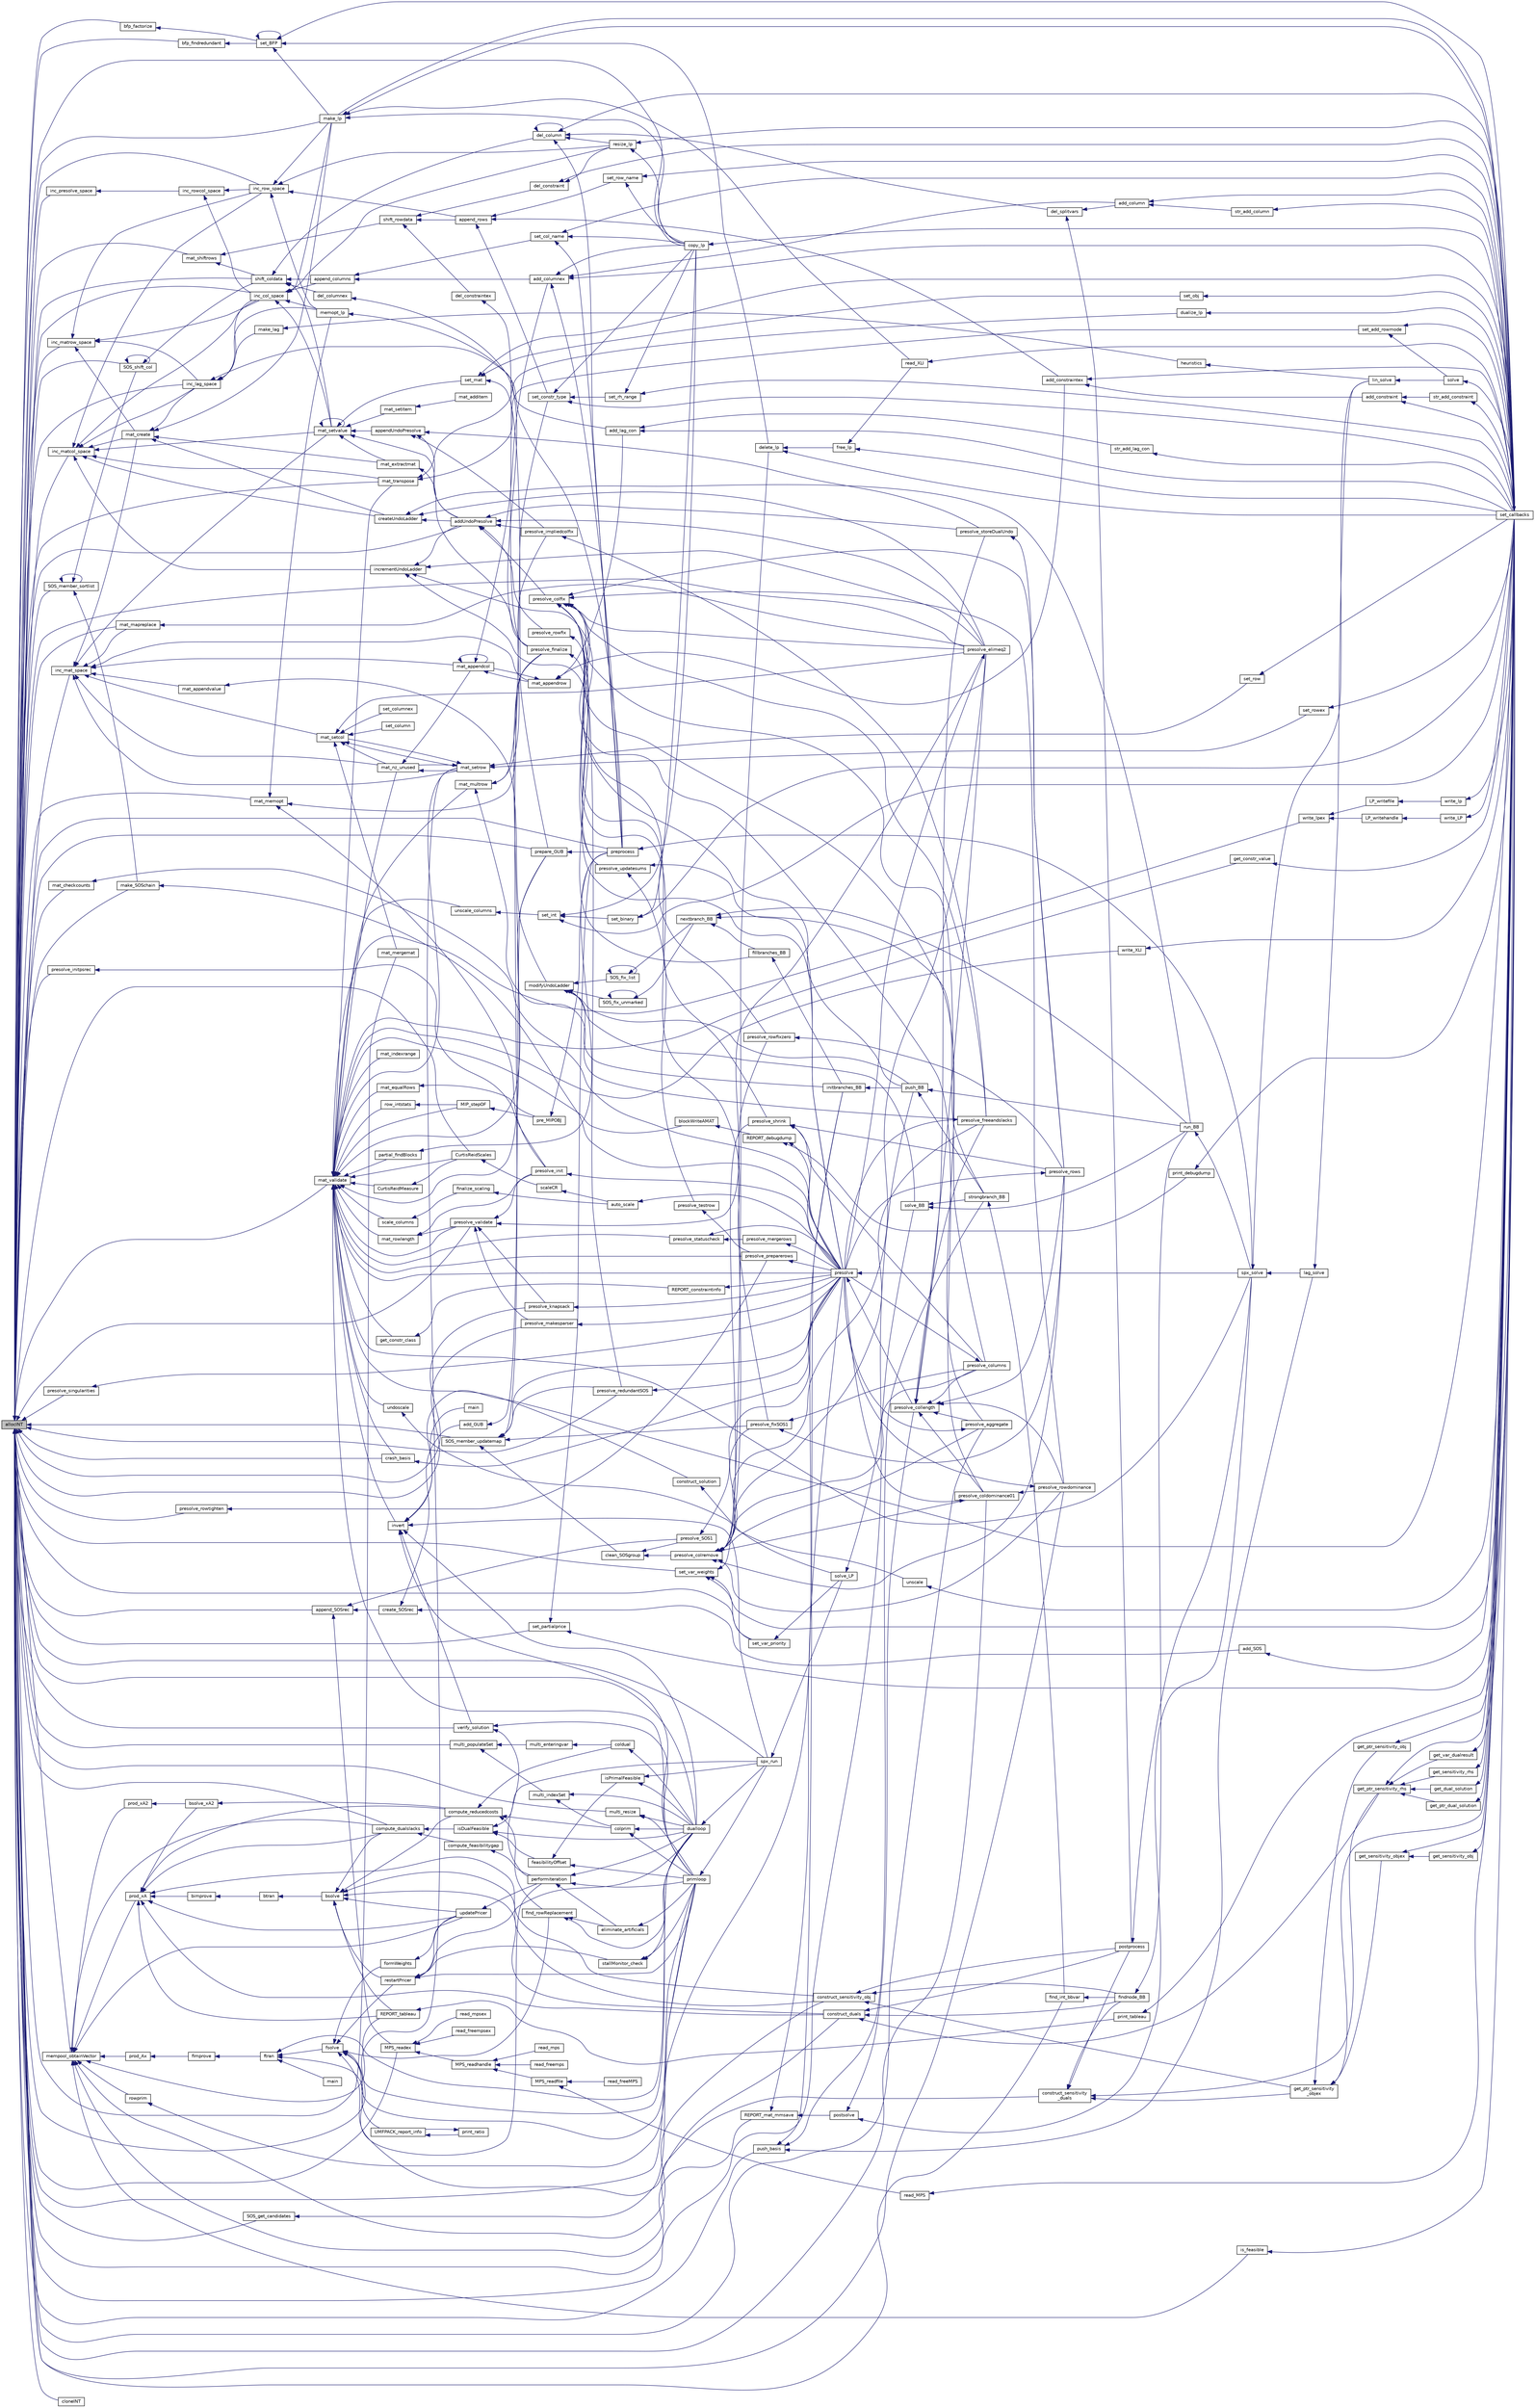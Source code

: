 digraph "allocINT"
{
  edge [fontname="Helvetica",fontsize="10",labelfontname="Helvetica",labelfontsize="10"];
  node [fontname="Helvetica",fontsize="10",shape=record];
  rankdir="LR";
  Node84 [label="allocINT",height=0.2,width=0.4,color="black", fillcolor="grey75", style="filled", fontcolor="black"];
  Node84 -> Node85 [dir="back",color="midnightblue",fontsize="10",style="solid",fontname="Helvetica"];
  Node85 [label="bfp_factorize",height=0.2,width=0.4,color="black", fillcolor="white", style="filled",URL="$d5/df4/lp___l_u_s_o_l_8c.html#a47ed1e4a1148a3a171a69cb7472c4df7"];
  Node85 -> Node86 [dir="back",color="midnightblue",fontsize="10",style="solid",fontname="Helvetica"];
  Node86 [label="set_BFP",height=0.2,width=0.4,color="black", fillcolor="white", style="filled",URL="$df/df7/lp__lib_8h.html#a87fe168b71b0be133c124282e90089bd"];
  Node86 -> Node87 [dir="back",color="midnightblue",fontsize="10",style="solid",fontname="Helvetica"];
  Node87 [label="make_lp",height=0.2,width=0.4,color="black", fillcolor="white", style="filled",URL="$df/df7/lp__lib_8h.html#a68a0333d84dd944f67e2a0ec72e346a9"];
  Node87 -> Node88 [dir="back",color="midnightblue",fontsize="10",style="solid",fontname="Helvetica"];
  Node88 [label="copy_lp",height=0.2,width=0.4,color="black", fillcolor="white", style="filled",URL="$df/df7/lp__lib_8h.html#aca83ecdbc200b414db491306f3070ae9"];
  Node88 -> Node89 [dir="back",color="midnightblue",fontsize="10",style="solid",fontname="Helvetica"];
  Node89 [label="set_callbacks",height=0.2,width=0.4,color="black", fillcolor="white", style="filled",URL="$df/df7/lp__lib_8h.html#a929e8acb9704f61e16927c915c15cd07"];
  Node89 -> Node87 [dir="back",color="midnightblue",fontsize="10",style="solid",fontname="Helvetica"];
  Node87 -> Node89 [dir="back",color="midnightblue",fontsize="10",style="solid",fontname="Helvetica"];
  Node87 -> Node90 [dir="back",color="midnightblue",fontsize="10",style="solid",fontname="Helvetica"];
  Node90 [label="read_XLI",height=0.2,width=0.4,color="black", fillcolor="white", style="filled",URL="$df/df7/lp__lib_8h.html#a351dd803960ab0dae2b39f2c65d3a58d"];
  Node90 -> Node89 [dir="back",color="midnightblue",fontsize="10",style="solid",fontname="Helvetica"];
  Node86 -> Node91 [dir="back",color="midnightblue",fontsize="10",style="solid",fontname="Helvetica"];
  Node91 [label="delete_lp",height=0.2,width=0.4,color="black", fillcolor="white", style="filled",URL="$df/df7/lp__lib_8h.html#af9cd97825f0cd436b3c3fc3bdf1c82b8"];
  Node91 -> Node92 [dir="back",color="midnightblue",fontsize="10",style="solid",fontname="Helvetica"];
  Node92 [label="free_lp",height=0.2,width=0.4,color="black", fillcolor="white", style="filled",URL="$df/df7/lp__lib_8h.html#a8ea5effebbfa9ce4844bb713471a7aa1"];
  Node92 -> Node89 [dir="back",color="midnightblue",fontsize="10",style="solid",fontname="Helvetica"];
  Node92 -> Node90 [dir="back",color="midnightblue",fontsize="10",style="solid",fontname="Helvetica"];
  Node91 -> Node89 [dir="back",color="midnightblue",fontsize="10",style="solid",fontname="Helvetica"];
  Node86 -> Node89 [dir="back",color="midnightblue",fontsize="10",style="solid",fontname="Helvetica"];
  Node86 -> Node86 [dir="back",color="midnightblue",fontsize="10",style="solid",fontname="Helvetica"];
  Node84 -> Node93 [dir="back",color="midnightblue",fontsize="10",style="solid",fontname="Helvetica"];
  Node93 [label="bfp_findredundant",height=0.2,width=0.4,color="black", fillcolor="white", style="filled",URL="$d5/df4/lp___l_u_s_o_l_8c.html#a1751c7080828819f36d80322ae7c71d0"];
  Node93 -> Node86 [dir="back",color="midnightblue",fontsize="10",style="solid",fontname="Helvetica"];
  Node84 -> Node94 [dir="back",color="midnightblue",fontsize="10",style="solid",fontname="Helvetica"];
  Node94 [label="crash_basis",height=0.2,width=0.4,color="black", fillcolor="white", style="filled",URL="$dd/dd7/lp__crash_8h.html#a355ad817df59a533447559170e0debcb"];
  Node94 -> Node95 [dir="back",color="midnightblue",fontsize="10",style="solid",fontname="Helvetica"];
  Node95 [label="presolve",height=0.2,width=0.4,color="black", fillcolor="white", style="filled",URL="$da/dae/lp__presolve_8h.html#a63c9f891fb867de51e44d08313fdd585"];
  Node95 -> Node96 [dir="back",color="midnightblue",fontsize="10",style="solid",fontname="Helvetica"];
  Node96 [label="presolve_collength",height=0.2,width=0.4,color="black", fillcolor="white", style="filled",URL="$da/dae/lp__presolve_8h.html#a58b595e285879c5d2996a0a6247d9389"];
  Node96 -> Node97 [dir="back",color="midnightblue",fontsize="10",style="solid",fontname="Helvetica"];
  Node97 [label="presolve_storeDualUndo",height=0.2,width=0.4,color="black", fillcolor="white", style="filled",URL="$d3/da5/lp__presolve_8c.html#a1aba0570d1275e34fbd173aa558c4c14"];
  Node97 -> Node98 [dir="back",color="midnightblue",fontsize="10",style="solid",fontname="Helvetica"];
  Node98 [label="presolve_rows",height=0.2,width=0.4,color="black", fillcolor="white", style="filled",URL="$d3/da5/lp__presolve_8c.html#a93c32e563cfede02af08bd1a3d46bd6d"];
  Node98 -> Node95 [dir="back",color="midnightblue",fontsize="10",style="solid",fontname="Helvetica"];
  Node96 -> Node99 [dir="back",color="midnightblue",fontsize="10",style="solid",fontname="Helvetica"];
  Node99 [label="presolve_elimeq2",height=0.2,width=0.4,color="black", fillcolor="white", style="filled",URL="$d3/da5/lp__presolve_8c.html#a7844c56aa332fe22274fffac21b497b8"];
  Node99 -> Node95 [dir="back",color="midnightblue",fontsize="10",style="solid",fontname="Helvetica"];
  Node96 -> Node100 [dir="back",color="midnightblue",fontsize="10",style="solid",fontname="Helvetica"];
  Node100 [label="presolve_rowdominance",height=0.2,width=0.4,color="black", fillcolor="white", style="filled",URL="$d3/da5/lp__presolve_8c.html#a7e03acd96990d99539251375f7faff4a"];
  Node100 -> Node95 [dir="back",color="midnightblue",fontsize="10",style="solid",fontname="Helvetica"];
  Node96 -> Node101 [dir="back",color="midnightblue",fontsize="10",style="solid",fontname="Helvetica"];
  Node101 [label="presolve_coldominance01",height=0.2,width=0.4,color="black", fillcolor="white", style="filled",URL="$d3/da5/lp__presolve_8c.html#a38ba8dae4e0bbdd4ab2ab77f7d146596"];
  Node101 -> Node100 [dir="back",color="midnightblue",fontsize="10",style="solid",fontname="Helvetica"];
  Node101 -> Node95 [dir="back",color="midnightblue",fontsize="10",style="solid",fontname="Helvetica"];
  Node96 -> Node102 [dir="back",color="midnightblue",fontsize="10",style="solid",fontname="Helvetica"];
  Node102 [label="presolve_aggregate",height=0.2,width=0.4,color="black", fillcolor="white", style="filled",URL="$d3/da5/lp__presolve_8c.html#accb9e4202e7222ff4aba91e3c15efa73"];
  Node102 -> Node95 [dir="back",color="midnightblue",fontsize="10",style="solid",fontname="Helvetica"];
  Node96 -> Node103 [dir="back",color="midnightblue",fontsize="10",style="solid",fontname="Helvetica"];
  Node103 [label="presolve_columns",height=0.2,width=0.4,color="black", fillcolor="white", style="filled",URL="$d3/da5/lp__presolve_8c.html#ada5e067bb25106a6d8ecd75d23be8600"];
  Node103 -> Node95 [dir="back",color="midnightblue",fontsize="10",style="solid",fontname="Helvetica"];
  Node96 -> Node104 [dir="back",color="midnightblue",fontsize="10",style="solid",fontname="Helvetica"];
  Node104 [label="presolve_freeandslacks",height=0.2,width=0.4,color="black", fillcolor="white", style="filled",URL="$d3/da5/lp__presolve_8c.html#a62d34320b14c8946670a7fc73a04828a"];
  Node104 -> Node95 [dir="back",color="midnightblue",fontsize="10",style="solid",fontname="Helvetica"];
  Node96 -> Node98 [dir="back",color="midnightblue",fontsize="10",style="solid",fontname="Helvetica"];
  Node95 -> Node105 [dir="back",color="midnightblue",fontsize="10",style="solid",fontname="Helvetica"];
  Node105 [label="spx_solve",height=0.2,width=0.4,color="black", fillcolor="white", style="filled",URL="$d1/d0a/lp__simplex_8h.html#a3effc8b68c1fb21095e7324d83d0dbf7"];
  Node105 -> Node106 [dir="back",color="midnightblue",fontsize="10",style="solid",fontname="Helvetica"];
  Node106 [label="lag_solve",height=0.2,width=0.4,color="black", fillcolor="white", style="filled",URL="$d1/d0a/lp__simplex_8h.html#a320e9e82c06466267a7cb7844c7767b8"];
  Node106 -> Node107 [dir="back",color="midnightblue",fontsize="10",style="solid",fontname="Helvetica"];
  Node107 [label="lin_solve",height=0.2,width=0.4,color="black", fillcolor="white", style="filled",URL="$d1/d0a/lp__simplex_8h.html#a794b0beb471eb7ece9a694717b65b947"];
  Node107 -> Node108 [dir="back",color="midnightblue",fontsize="10",style="solid",fontname="Helvetica"];
  Node108 [label="solve",height=0.2,width=0.4,color="black", fillcolor="white", style="filled",URL="$df/df7/lp__lib_8h.html#a0f4da3a192397e77e6fe92704d4fad3f"];
  Node108 -> Node89 [dir="back",color="midnightblue",fontsize="10",style="solid",fontname="Helvetica"];
  Node105 -> Node107 [dir="back",color="midnightblue",fontsize="10",style="solid",fontname="Helvetica"];
  Node84 -> Node87 [dir="back",color="midnightblue",fontsize="10",style="solid",fontname="Helvetica"];
  Node84 -> Node88 [dir="back",color="midnightblue",fontsize="10",style="solid",fontname="Helvetica"];
  Node84 -> Node109 [dir="back",color="midnightblue",fontsize="10",style="solid",fontname="Helvetica"];
  Node109 [label="shift_coldata",height=0.2,width=0.4,color="black", fillcolor="white", style="filled",URL="$df/df7/lp__lib_8h.html#a9ed027fc60643c153c2413f96fabd3d6"];
  Node109 -> Node110 [dir="back",color="midnightblue",fontsize="10",style="solid",fontname="Helvetica"];
  Node110 [label="append_columns",height=0.2,width=0.4,color="black", fillcolor="white", style="filled",URL="$df/df7/lp__lib_8h.html#af2eb621df330da05b8dbe0f492de947c"];
  Node110 -> Node111 [dir="back",color="midnightblue",fontsize="10",style="solid",fontname="Helvetica"];
  Node111 [label="add_columnex",height=0.2,width=0.4,color="black", fillcolor="white", style="filled",URL="$df/df7/lp__lib_8h.html#a2f59f71c70b34d6198979dd6652f2dbd"];
  Node111 -> Node88 [dir="back",color="midnightblue",fontsize="10",style="solid",fontname="Helvetica"];
  Node111 -> Node112 [dir="back",color="midnightblue",fontsize="10",style="solid",fontname="Helvetica"];
  Node112 [label="add_column",height=0.2,width=0.4,color="black", fillcolor="white", style="filled",URL="$df/df7/lp__lib_8h.html#ab0aae6678125797fe5acd4d9e4ec5ada"];
  Node112 -> Node113 [dir="back",color="midnightblue",fontsize="10",style="solid",fontname="Helvetica"];
  Node113 [label="str_add_column",height=0.2,width=0.4,color="black", fillcolor="white", style="filled",URL="$df/df7/lp__lib_8h.html#a8e97e48b7672e3a822758f53b897b960"];
  Node113 -> Node89 [dir="back",color="midnightblue",fontsize="10",style="solid",fontname="Helvetica"];
  Node112 -> Node89 [dir="back",color="midnightblue",fontsize="10",style="solid",fontname="Helvetica"];
  Node111 -> Node89 [dir="back",color="midnightblue",fontsize="10",style="solid",fontname="Helvetica"];
  Node111 -> Node114 [dir="back",color="midnightblue",fontsize="10",style="solid",fontname="Helvetica"];
  Node114 [label="preprocess",height=0.2,width=0.4,color="black", fillcolor="white", style="filled",URL="$df/df7/lp__lib_8h.html#a97c637125d89c31df9c86d5b091567be"];
  Node114 -> Node105 [dir="back",color="midnightblue",fontsize="10",style="solid",fontname="Helvetica"];
  Node110 -> Node115 [dir="back",color="midnightblue",fontsize="10",style="solid",fontname="Helvetica"];
  Node115 [label="set_col_name",height=0.2,width=0.4,color="black", fillcolor="white", style="filled",URL="$df/df7/lp__lib_8h.html#a751584b8fc5364188ce4cfedd22a41f0"];
  Node115 -> Node88 [dir="back",color="midnightblue",fontsize="10",style="solid",fontname="Helvetica"];
  Node115 -> Node89 [dir="back",color="midnightblue",fontsize="10",style="solid",fontname="Helvetica"];
  Node115 -> Node114 [dir="back",color="midnightblue",fontsize="10",style="solid",fontname="Helvetica"];
  Node109 -> Node116 [dir="back",color="midnightblue",fontsize="10",style="solid",fontname="Helvetica"];
  Node116 [label="del_columnex",height=0.2,width=0.4,color="black", fillcolor="white", style="filled",URL="$df/df7/lp__lib_8h.html#a156f55cae7e764cc6292bbaeb443d51a"];
  Node116 -> Node117 [dir="back",color="midnightblue",fontsize="10",style="solid",fontname="Helvetica"];
  Node117 [label="presolve_finalize",height=0.2,width=0.4,color="black", fillcolor="white", style="filled",URL="$d3/da5/lp__presolve_8c.html#a46c3fddf42b480372a735f9cc14c5c38"];
  Node117 -> Node95 [dir="back",color="midnightblue",fontsize="10",style="solid",fontname="Helvetica"];
  Node109 -> Node118 [dir="back",color="midnightblue",fontsize="10",style="solid",fontname="Helvetica"];
  Node118 [label="del_column",height=0.2,width=0.4,color="black", fillcolor="white", style="filled",URL="$df/df7/lp__lib_8h.html#a19ffee388cd896f1a87a8dd6292e505e"];
  Node118 -> Node119 [dir="back",color="midnightblue",fontsize="10",style="solid",fontname="Helvetica"];
  Node119 [label="resize_lp",height=0.2,width=0.4,color="black", fillcolor="white", style="filled",URL="$df/df7/lp__lib_8h.html#a3888240fa3e60fcc781ce5139d41225d"];
  Node119 -> Node88 [dir="back",color="midnightblue",fontsize="10",style="solid",fontname="Helvetica"];
  Node119 -> Node89 [dir="back",color="midnightblue",fontsize="10",style="solid",fontname="Helvetica"];
  Node118 -> Node120 [dir="back",color="midnightblue",fontsize="10",style="solid",fontname="Helvetica"];
  Node120 [label="del_splitvars",height=0.2,width=0.4,color="black", fillcolor="white", style="filled",URL="$d4/d79/lp__lib_8c.html#a5ff16cef0653b3cc0f2a20cb07200dbc"];
  Node120 -> Node112 [dir="back",color="midnightblue",fontsize="10",style="solid",fontname="Helvetica"];
  Node120 -> Node121 [dir="back",color="midnightblue",fontsize="10",style="solid",fontname="Helvetica"];
  Node121 [label="postprocess",height=0.2,width=0.4,color="black", fillcolor="white", style="filled",URL="$df/df7/lp__lib_8h.html#a0893b5f8a2432dd38800b54ec8ca0332"];
  Node121 -> Node105 [dir="back",color="midnightblue",fontsize="10",style="solid",fontname="Helvetica"];
  Node118 -> Node118 [dir="back",color="midnightblue",fontsize="10",style="solid",fontname="Helvetica"];
  Node118 -> Node89 [dir="back",color="midnightblue",fontsize="10",style="solid",fontname="Helvetica"];
  Node118 -> Node114 [dir="back",color="midnightblue",fontsize="10",style="solid",fontname="Helvetica"];
  Node109 -> Node122 [dir="back",color="midnightblue",fontsize="10",style="solid",fontname="Helvetica"];
  Node122 [label="mat_setvalue",height=0.2,width=0.4,color="black", fillcolor="white", style="filled",URL="$d0/d48/lp__matrix_8h.html#a3cf5f70351e501251681b113289293da"];
  Node122 -> Node123 [dir="back",color="midnightblue",fontsize="10",style="solid",fontname="Helvetica"];
  Node123 [label="set_mat",height=0.2,width=0.4,color="black", fillcolor="white", style="filled",URL="$df/df7/lp__lib_8h.html#a21ce2e5c2697a784e679f1b3ae596d92"];
  Node123 -> Node124 [dir="back",color="midnightblue",fontsize="10",style="solid",fontname="Helvetica"];
  Node124 [label="set_obj",height=0.2,width=0.4,color="black", fillcolor="white", style="filled",URL="$df/df7/lp__lib_8h.html#aa23a77296dfa4c4350f59de4eb2dd793"];
  Node124 -> Node89 [dir="back",color="midnightblue",fontsize="10",style="solid",fontname="Helvetica"];
  Node123 -> Node89 [dir="back",color="midnightblue",fontsize="10",style="solid",fontname="Helvetica"];
  Node123 -> Node125 [dir="back",color="midnightblue",fontsize="10",style="solid",fontname="Helvetica"];
  Node125 [label="prepare_GUB",height=0.2,width=0.4,color="black", fillcolor="white", style="filled",URL="$df/df7/lp__lib_8h.html#aa8871fd842850304a627fbe3be7d31fb"];
  Node125 -> Node114 [dir="back",color="midnightblue",fontsize="10",style="solid",fontname="Helvetica"];
  Node122 -> Node126 [dir="back",color="midnightblue",fontsize="10",style="solid",fontname="Helvetica"];
  Node126 [label="mat_extractmat",height=0.2,width=0.4,color="black", fillcolor="white", style="filled",URL="$d0/d48/lp__matrix_8h.html#a8fe5b95ea2aa30bba3f5050534e4c420"];
  Node126 -> Node117 [dir="back",color="midnightblue",fontsize="10",style="solid",fontname="Helvetica"];
  Node122 -> Node127 [dir="back",color="midnightblue",fontsize="10",style="solid",fontname="Helvetica"];
  Node127 [label="mat_setitem",height=0.2,width=0.4,color="black", fillcolor="white", style="filled",URL="$d0/d48/lp__matrix_8h.html#ac8defba940597273d1e2f41af9c4fdd6"];
  Node127 -> Node128 [dir="back",color="midnightblue",fontsize="10",style="solid",fontname="Helvetica"];
  Node128 [label="mat_additem",height=0.2,width=0.4,color="black", fillcolor="white", style="filled",URL="$d0/d48/lp__matrix_8h.html#adae88f0f1d337755cfa985774c30135f"];
  Node122 -> Node122 [dir="back",color="midnightblue",fontsize="10",style="solid",fontname="Helvetica"];
  Node122 -> Node129 [dir="back",color="midnightblue",fontsize="10",style="solid",fontname="Helvetica"];
  Node129 [label="appendUndoPresolve",height=0.2,width=0.4,color="black", fillcolor="white", style="filled",URL="$d0/d48/lp__matrix_8h.html#aa8e38f815c9cbd06ef78e67a7f0cb056"];
  Node129 -> Node130 [dir="back",color="midnightblue",fontsize="10",style="solid",fontname="Helvetica"];
  Node130 [label="addUndoPresolve",height=0.2,width=0.4,color="black", fillcolor="white", style="filled",URL="$d0/d48/lp__matrix_8h.html#a1d2df317ce9ff9f7d2175c6f4f5998fd"];
  Node130 -> Node97 [dir="back",color="midnightblue",fontsize="10",style="solid",fontname="Helvetica"];
  Node130 -> Node131 [dir="back",color="midnightblue",fontsize="10",style="solid",fontname="Helvetica"];
  Node131 [label="presolve_rowfix",height=0.2,width=0.4,color="black", fillcolor="white", style="filled",URL="$d3/da5/lp__presolve_8c.html#a520eef3ceedd449b38f7efcba96f8f9d"];
  Node131 -> Node132 [dir="back",color="midnightblue",fontsize="10",style="solid",fontname="Helvetica"];
  Node132 [label="presolve_updatesums",height=0.2,width=0.4,color="black", fillcolor="white", style="filled",URL="$da/dae/lp__presolve_8h.html#a48aae6398bfe8f3779631422b53e0f2c"];
  Node132 -> Node133 [dir="back",color="midnightblue",fontsize="10",style="solid",fontname="Helvetica"];
  Node133 [label="presolve_testrow",height=0.2,width=0.4,color="black", fillcolor="white", style="filled",URL="$d3/da5/lp__presolve_8c.html#ad41ebd5dd7c996f3138eacf6bbf4484f"];
  Node133 -> Node134 [dir="back",color="midnightblue",fontsize="10",style="solid",fontname="Helvetica"];
  Node134 [label="presolve_preparerows",height=0.2,width=0.4,color="black", fillcolor="white", style="filled",URL="$d3/da5/lp__presolve_8c.html#a8907ce5b9083799d1f9b1245a265a104"];
  Node134 -> Node95 [dir="back",color="midnightblue",fontsize="10",style="solid",fontname="Helvetica"];
  Node132 -> Node95 [dir="back",color="midnightblue",fontsize="10",style="solid",fontname="Helvetica"];
  Node130 -> Node135 [dir="back",color="midnightblue",fontsize="10",style="solid",fontname="Helvetica"];
  Node135 [label="presolve_colfix",height=0.2,width=0.4,color="black", fillcolor="white", style="filled",URL="$da/dae/lp__presolve_8h.html#a5ac5af2f2db21d53c5a0655080959a42"];
  Node135 -> Node136 [dir="back",color="midnightblue",fontsize="10",style="solid",fontname="Helvetica"];
  Node136 [label="presolve_shrink",height=0.2,width=0.4,color="black", fillcolor="white", style="filled",URL="$da/dae/lp__presolve_8h.html#a0af83f2ddc82962e4531d33df40823b4"];
  Node136 -> Node103 [dir="back",color="midnightblue",fontsize="10",style="solid",fontname="Helvetica"];
  Node136 -> Node98 [dir="back",color="midnightblue",fontsize="10",style="solid",fontname="Helvetica"];
  Node136 -> Node95 [dir="back",color="midnightblue",fontsize="10",style="solid",fontname="Helvetica"];
  Node135 -> Node137 [dir="back",color="midnightblue",fontsize="10",style="solid",fontname="Helvetica"];
  Node137 [label="presolve_redundantSOS",height=0.2,width=0.4,color="black", fillcolor="white", style="filled",URL="$d3/da5/lp__presolve_8c.html#a59de989fa2e2b3a1c70900138341444c"];
  Node137 -> Node95 [dir="back",color="midnightblue",fontsize="10",style="solid",fontname="Helvetica"];
  Node135 -> Node138 [dir="back",color="midnightblue",fontsize="10",style="solid",fontname="Helvetica"];
  Node138 [label="presolve_fixSOS1",height=0.2,width=0.4,color="black", fillcolor="white", style="filled",URL="$d3/da5/lp__presolve_8c.html#afe23851dfda31715aa642bf989e12ffc"];
  Node138 -> Node103 [dir="back",color="midnightblue",fontsize="10",style="solid",fontname="Helvetica"];
  Node138 -> Node98 [dir="back",color="midnightblue",fontsize="10",style="solid",fontname="Helvetica"];
  Node135 -> Node139 [dir="back",color="midnightblue",fontsize="10",style="solid",fontname="Helvetica"];
  Node139 [label="presolve_rowfixzero",height=0.2,width=0.4,color="black", fillcolor="white", style="filled",URL="$d3/da5/lp__presolve_8c.html#a4f192a0462d482c119b3966df893497c"];
  Node139 -> Node98 [dir="back",color="midnightblue",fontsize="10",style="solid",fontname="Helvetica"];
  Node135 -> Node99 [dir="back",color="midnightblue",fontsize="10",style="solid",fontname="Helvetica"];
  Node135 -> Node132 [dir="back",color="midnightblue",fontsize="10",style="solid",fontname="Helvetica"];
  Node135 -> Node100 [dir="back",color="midnightblue",fontsize="10",style="solid",fontname="Helvetica"];
  Node135 -> Node101 [dir="back",color="midnightblue",fontsize="10",style="solid",fontname="Helvetica"];
  Node135 -> Node102 [dir="back",color="midnightblue",fontsize="10",style="solid",fontname="Helvetica"];
  Node135 -> Node103 [dir="back",color="midnightblue",fontsize="10",style="solid",fontname="Helvetica"];
  Node135 -> Node104 [dir="back",color="midnightblue",fontsize="10",style="solid",fontname="Helvetica"];
  Node135 -> Node98 [dir="back",color="midnightblue",fontsize="10",style="solid",fontname="Helvetica"];
  Node130 -> Node99 [dir="back",color="midnightblue",fontsize="10",style="solid",fontname="Helvetica"];
  Node130 -> Node140 [dir="back",color="midnightblue",fontsize="10",style="solid",fontname="Helvetica"];
  Node140 [label="presolve_impliedcolfix",height=0.2,width=0.4,color="black", fillcolor="white", style="filled",URL="$d3/da5/lp__presolve_8c.html#a25320b5f693a313addfb4d08c8d8a4fc"];
  Node140 -> Node104 [dir="back",color="midnightblue",fontsize="10",style="solid",fontname="Helvetica"];
  Node129 -> Node97 [dir="back",color="midnightblue",fontsize="10",style="solid",fontname="Helvetica"];
  Node129 -> Node140 [dir="back",color="midnightblue",fontsize="10",style="solid",fontname="Helvetica"];
  Node122 -> Node130 [dir="back",color="midnightblue",fontsize="10",style="solid",fontname="Helvetica"];
  Node84 -> Node141 [dir="back",color="midnightblue",fontsize="10",style="solid",fontname="Helvetica"];
  Node141 [label="inc_lag_space",height=0.2,width=0.4,color="black", fillcolor="white", style="filled",URL="$df/df7/lp__lib_8h.html#adf404d01bb0e497e22b77fb59c53f02f"];
  Node141 -> Node142 [dir="back",color="midnightblue",fontsize="10",style="solid",fontname="Helvetica"];
  Node142 [label="memopt_lp",height=0.2,width=0.4,color="black", fillcolor="white", style="filled",URL="$df/df7/lp__lib_8h.html#af9340fa7c8926c39b68325dcef47a2eb"];
  Node142 -> Node114 [dir="back",color="midnightblue",fontsize="10",style="solid",fontname="Helvetica"];
  Node141 -> Node143 [dir="back",color="midnightblue",fontsize="10",style="solid",fontname="Helvetica"];
  Node143 [label="inc_col_space",height=0.2,width=0.4,color="black", fillcolor="white", style="filled",URL="$df/df7/lp__lib_8h.html#a19aaef4102ef22569c69de15939fd77f"];
  Node143 -> Node87 [dir="back",color="midnightblue",fontsize="10",style="solid",fontname="Helvetica"];
  Node143 -> Node119 [dir="back",color="midnightblue",fontsize="10",style="solid",fontname="Helvetica"];
  Node143 -> Node142 [dir="back",color="midnightblue",fontsize="10",style="solid",fontname="Helvetica"];
  Node143 -> Node110 [dir="back",color="midnightblue",fontsize="10",style="solid",fontname="Helvetica"];
  Node143 -> Node122 [dir="back",color="midnightblue",fontsize="10",style="solid",fontname="Helvetica"];
  Node141 -> Node144 [dir="back",color="midnightblue",fontsize="10",style="solid",fontname="Helvetica"];
  Node144 [label="add_lag_con",height=0.2,width=0.4,color="black", fillcolor="white", style="filled",URL="$df/df7/lp__lib_8h.html#a21817bbdd59cc827d3c872f9dcf596df"];
  Node144 -> Node145 [dir="back",color="midnightblue",fontsize="10",style="solid",fontname="Helvetica"];
  Node145 [label="str_add_lag_con",height=0.2,width=0.4,color="black", fillcolor="white", style="filled",URL="$df/df7/lp__lib_8h.html#a646e25b5eb3a3aa543d174999410b071"];
  Node145 -> Node89 [dir="back",color="midnightblue",fontsize="10",style="solid",fontname="Helvetica"];
  Node144 -> Node89 [dir="back",color="midnightblue",fontsize="10",style="solid",fontname="Helvetica"];
  Node141 -> Node146 [dir="back",color="midnightblue",fontsize="10",style="solid",fontname="Helvetica"];
  Node146 [label="make_lag",height=0.2,width=0.4,color="black", fillcolor="white", style="filled",URL="$d2/d6c/lp__simplex_8c.html#a1220bccd183bf2a00e735a475ac982bd"];
  Node146 -> Node147 [dir="back",color="midnightblue",fontsize="10",style="solid",fontname="Helvetica"];
  Node147 [label="heuristics",height=0.2,width=0.4,color="black", fillcolor="white", style="filled",URL="$d1/d0a/lp__simplex_8h.html#a702660e791b8155b3503123cf00cd8c3"];
  Node147 -> Node107 [dir="back",color="midnightblue",fontsize="10",style="solid",fontname="Helvetica"];
  Node84 -> Node148 [dir="back",color="midnightblue",fontsize="10",style="solid",fontname="Helvetica"];
  Node148 [label="inc_row_space",height=0.2,width=0.4,color="black", fillcolor="white", style="filled",URL="$df/df7/lp__lib_8h.html#a6d1b5f1378df321f4ba817427e26cd49"];
  Node148 -> Node87 [dir="back",color="midnightblue",fontsize="10",style="solid",fontname="Helvetica"];
  Node148 -> Node119 [dir="back",color="midnightblue",fontsize="10",style="solid",fontname="Helvetica"];
  Node148 -> Node142 [dir="back",color="midnightblue",fontsize="10",style="solid",fontname="Helvetica"];
  Node148 -> Node149 [dir="back",color="midnightblue",fontsize="10",style="solid",fontname="Helvetica"];
  Node149 [label="append_rows",height=0.2,width=0.4,color="black", fillcolor="white", style="filled",URL="$df/df7/lp__lib_8h.html#a518ad1ac2344480c0388dc997dac1f13"];
  Node149 -> Node150 [dir="back",color="midnightblue",fontsize="10",style="solid",fontname="Helvetica"];
  Node150 [label="add_constraintex",height=0.2,width=0.4,color="black", fillcolor="white", style="filled",URL="$df/df7/lp__lib_8h.html#a72939ceb6c02b858f0462fffc76c7cc7"];
  Node150 -> Node151 [dir="back",color="midnightblue",fontsize="10",style="solid",fontname="Helvetica"];
  Node151 [label="add_constraint",height=0.2,width=0.4,color="black", fillcolor="white", style="filled",URL="$df/df7/lp__lib_8h.html#a9bc4a8f05123c2512ef0059771c74909"];
  Node151 -> Node152 [dir="back",color="midnightblue",fontsize="10",style="solid",fontname="Helvetica"];
  Node152 [label="str_add_constraint",height=0.2,width=0.4,color="black", fillcolor="white", style="filled",URL="$df/df7/lp__lib_8h.html#a783404ff7b2853d45f0e2f1e4f8bb30d"];
  Node152 -> Node89 [dir="back",color="midnightblue",fontsize="10",style="solid",fontname="Helvetica"];
  Node151 -> Node89 [dir="back",color="midnightblue",fontsize="10",style="solid",fontname="Helvetica"];
  Node150 -> Node89 [dir="back",color="midnightblue",fontsize="10",style="solid",fontname="Helvetica"];
  Node149 -> Node153 [dir="back",color="midnightblue",fontsize="10",style="solid",fontname="Helvetica"];
  Node153 [label="set_constr_type",height=0.2,width=0.4,color="black", fillcolor="white", style="filled",URL="$df/df7/lp__lib_8h.html#adc9936d860d7678bd885f9784ae35f22"];
  Node153 -> Node88 [dir="back",color="midnightblue",fontsize="10",style="solid",fontname="Helvetica"];
  Node153 -> Node154 [dir="back",color="midnightblue",fontsize="10",style="solid",fontname="Helvetica"];
  Node154 [label="set_rh_range",height=0.2,width=0.4,color="black", fillcolor="white", style="filled",URL="$df/df7/lp__lib_8h.html#a728ff2b20d5451250ca2512f5d89c5e4"];
  Node154 -> Node88 [dir="back",color="midnightblue",fontsize="10",style="solid",fontname="Helvetica"];
  Node154 -> Node89 [dir="back",color="midnightblue",fontsize="10",style="solid",fontname="Helvetica"];
  Node153 -> Node89 [dir="back",color="midnightblue",fontsize="10",style="solid",fontname="Helvetica"];
  Node149 -> Node155 [dir="back",color="midnightblue",fontsize="10",style="solid",fontname="Helvetica"];
  Node155 [label="set_row_name",height=0.2,width=0.4,color="black", fillcolor="white", style="filled",URL="$df/df7/lp__lib_8h.html#adb54f658e12211fc717c7e2ad0f57ad5"];
  Node155 -> Node88 [dir="back",color="midnightblue",fontsize="10",style="solid",fontname="Helvetica"];
  Node155 -> Node89 [dir="back",color="midnightblue",fontsize="10",style="solid",fontname="Helvetica"];
  Node84 -> Node143 [dir="back",color="midnightblue",fontsize="10",style="solid",fontname="Helvetica"];
  Node84 -> Node156 [dir="back",color="midnightblue",fontsize="10",style="solid",fontname="Helvetica"];
  Node156 [label="set_var_weights",height=0.2,width=0.4,color="black", fillcolor="white", style="filled",URL="$df/df7/lp__lib_8h.html#aa6233e03ec8c3ffbd3338a1b7e2413e9"];
  Node156 -> Node91 [dir="back",color="midnightblue",fontsize="10",style="solid",fontname="Helvetica"];
  Node156 -> Node157 [dir="back",color="midnightblue",fontsize="10",style="solid",fontname="Helvetica"];
  Node157 [label="set_var_priority",height=0.2,width=0.4,color="black", fillcolor="white", style="filled",URL="$df/df7/lp__lib_8h.html#a5170c4e11bdf75fa2e90a63b2cbd144a"];
  Node157 -> Node158 [dir="back",color="midnightblue",fontsize="10",style="solid",fontname="Helvetica"];
  Node158 [label="solve_LP",height=0.2,width=0.4,color="black", fillcolor="white", style="filled",URL="$d1/dbf/lp__mipbb_8h.html#a8f2122bd9c45170c45f236f9fe3d0dd7"];
  Node158 -> Node159 [dir="back",color="midnightblue",fontsize="10",style="solid",fontname="Helvetica"];
  Node159 [label="solve_BB",height=0.2,width=0.4,color="black", fillcolor="white", style="filled",URL="$d1/dbf/lp__mipbb_8h.html#a43e95e2128e85df2643cbc0bfce4746c"];
  Node159 -> Node160 [dir="back",color="midnightblue",fontsize="10",style="solid",fontname="Helvetica"];
  Node160 [label="strongbranch_BB",height=0.2,width=0.4,color="black", fillcolor="white", style="filled",URL="$d1/dbf/lp__mipbb_8h.html#a14912803f02db21c25829df065202762"];
  Node160 -> Node161 [dir="back",color="midnightblue",fontsize="10",style="solid",fontname="Helvetica"];
  Node161 [label="find_int_bbvar",height=0.2,width=0.4,color="black", fillcolor="white", style="filled",URL="$df/df7/lp__lib_8h.html#ad6104a5cc6ae29cc1dd1327d8d36047e"];
  Node161 -> Node162 [dir="back",color="midnightblue",fontsize="10",style="solid",fontname="Helvetica"];
  Node162 [label="findnode_BB",height=0.2,width=0.4,color="black", fillcolor="white", style="filled",URL="$d1/dbf/lp__mipbb_8h.html#ad9c2614a833a1e0ab7f4425068752663"];
  Node162 -> Node163 [dir="back",color="midnightblue",fontsize="10",style="solid",fontname="Helvetica"];
  Node163 [label="run_BB",height=0.2,width=0.4,color="black", fillcolor="white", style="filled",URL="$d1/dbf/lp__mipbb_8h.html#a1d8d97b4f4f35f07e6b798f07a62e527"];
  Node163 -> Node105 [dir="back",color="midnightblue",fontsize="10",style="solid",fontname="Helvetica"];
  Node159 -> Node163 [dir="back",color="midnightblue",fontsize="10",style="solid",fontname="Helvetica"];
  Node156 -> Node89 [dir="back",color="midnightblue",fontsize="10",style="solid",fontname="Helvetica"];
  Node84 -> Node157 [dir="back",color="midnightblue",fontsize="10",style="solid",fontname="Helvetica"];
  Node84 -> Node164 [dir="back",color="midnightblue",fontsize="10",style="solid",fontname="Helvetica"];
  Node164 [label="compute_dualslacks",height=0.2,width=0.4,color="black", fillcolor="white", style="filled",URL="$df/df7/lp__lib_8h.html#a61ec2c96e522ac744ef4dd83c8e21bc8"];
  Node164 -> Node165 [dir="back",color="midnightblue",fontsize="10",style="solid",fontname="Helvetica"];
  Node165 [label="compute_feasibilitygap",height=0.2,width=0.4,color="black", fillcolor="white", style="filled",URL="$d4/d79/lp__lib_8c.html#a761a9b21146f2341dbaa9a49285d957e"];
  Node165 -> Node166 [dir="back",color="midnightblue",fontsize="10",style="solid",fontname="Helvetica"];
  Node166 [label="performiteration",height=0.2,width=0.4,color="black", fillcolor="white", style="filled",URL="$df/df7/lp__lib_8h.html#aab89ee40b1d5308324fb3540d4eaf2b6"];
  Node166 -> Node167 [dir="back",color="midnightblue",fontsize="10",style="solid",fontname="Helvetica"];
  Node167 [label="eliminate_artificials",height=0.2,width=0.4,color="black", fillcolor="white", style="filled",URL="$d2/d6c/lp__simplex_8c.html#a5e9816f3bfe556d444b034ba1e97b02b"];
  Node167 -> Node168 [dir="back",color="midnightblue",fontsize="10",style="solid",fontname="Helvetica"];
  Node168 [label="primloop",height=0.2,width=0.4,color="black", fillcolor="white", style="filled",URL="$d1/d0a/lp__simplex_8h.html#aaa7a1b253038231f1792b092e4e36267"];
  Node168 -> Node169 [dir="back",color="midnightblue",fontsize="10",style="solid",fontname="Helvetica"];
  Node169 [label="spx_run",height=0.2,width=0.4,color="black", fillcolor="white", style="filled",URL="$d1/d0a/lp__simplex_8h.html#a96c15afcfa902a5b78af4dfb412010bd"];
  Node169 -> Node158 [dir="back",color="midnightblue",fontsize="10",style="solid",fontname="Helvetica"];
  Node166 -> Node168 [dir="back",color="midnightblue",fontsize="10",style="solid",fontname="Helvetica"];
  Node166 -> Node170 [dir="back",color="midnightblue",fontsize="10",style="solid",fontname="Helvetica"];
  Node170 [label="dualloop",height=0.2,width=0.4,color="black", fillcolor="white", style="filled",URL="$d1/d0a/lp__simplex_8h.html#a881918469722e512db8bd95bb1ec940c"];
  Node170 -> Node169 [dir="back",color="midnightblue",fontsize="10",style="solid",fontname="Helvetica"];
  Node164 -> Node171 [dir="back",color="midnightblue",fontsize="10",style="solid",fontname="Helvetica"];
  Node171 [label="isDualFeasible",height=0.2,width=0.4,color="black", fillcolor="white", style="filled",URL="$df/df7/lp__lib_8h.html#a5e190b8f615cd2b4d4087a616652aff4"];
  Node171 -> Node172 [dir="back",color="midnightblue",fontsize="10",style="solid",fontname="Helvetica"];
  Node172 [label="feasibilityOffset",height=0.2,width=0.4,color="black", fillcolor="white", style="filled",URL="$df/df7/lp__lib_8h.html#ac5fd807c68c710d7a6697b448cd044a9"];
  Node172 -> Node173 [dir="back",color="midnightblue",fontsize="10",style="solid",fontname="Helvetica"];
  Node173 [label="isPrimalFeasible",height=0.2,width=0.4,color="black", fillcolor="white", style="filled",URL="$df/df7/lp__lib_8h.html#ad9691eea77803cce67a70e78528ef240"];
  Node173 -> Node170 [dir="back",color="midnightblue",fontsize="10",style="solid",fontname="Helvetica"];
  Node173 -> Node169 [dir="back",color="midnightblue",fontsize="10",style="solid",fontname="Helvetica"];
  Node172 -> Node168 [dir="back",color="midnightblue",fontsize="10",style="solid",fontname="Helvetica"];
  Node171 -> Node170 [dir="back",color="midnightblue",fontsize="10",style="solid",fontname="Helvetica"];
  Node171 -> Node169 [dir="back",color="midnightblue",fontsize="10",style="solid",fontname="Helvetica"];
  Node84 -> Node174 [dir="back",color="midnightblue",fontsize="10",style="solid",fontname="Helvetica"];
  Node174 [label="push_basis",height=0.2,width=0.4,color="black", fillcolor="white", style="filled",URL="$df/df7/lp__lib_8h.html#a4c52956285944692784ed22b88174832"];
  Node174 -> Node175 [dir="back",color="midnightblue",fontsize="10",style="solid",fontname="Helvetica"];
  Node175 [label="initbranches_BB",height=0.2,width=0.4,color="black", fillcolor="white", style="filled",URL="$d1/dbf/lp__mipbb_8h.html#abe1e769e38a53eb057271580f1453f6c"];
  Node175 -> Node176 [dir="back",color="midnightblue",fontsize="10",style="solid",fontname="Helvetica"];
  Node176 [label="push_BB",height=0.2,width=0.4,color="black", fillcolor="white", style="filled",URL="$d1/dbf/lp__mipbb_8h.html#a29fef70f6e599c3d0961c052d6a780df"];
  Node176 -> Node160 [dir="back",color="midnightblue",fontsize="10",style="solid",fontname="Helvetica"];
  Node176 -> Node163 [dir="back",color="midnightblue",fontsize="10",style="solid",fontname="Helvetica"];
  Node174 -> Node160 [dir="back",color="midnightblue",fontsize="10",style="solid",fontname="Helvetica"];
  Node174 -> Node106 [dir="back",color="midnightblue",fontsize="10",style="solid",fontname="Helvetica"];
  Node84 -> Node161 [dir="back",color="midnightblue",fontsize="10",style="solid",fontname="Helvetica"];
  Node84 -> Node177 [dir="back",color="midnightblue",fontsize="10",style="solid",fontname="Helvetica"];
  Node177 [label="set_partialprice",height=0.2,width=0.4,color="black", fillcolor="white", style="filled",URL="$df/df7/lp__lib_8h.html#a53f7f16217d9ce8b9c18af95dd84c103"];
  Node177 -> Node89 [dir="back",color="midnightblue",fontsize="10",style="solid",fontname="Helvetica"];
  Node177 -> Node114 [dir="back",color="midnightblue",fontsize="10",style="solid",fontname="Helvetica"];
  Node84 -> Node178 [dir="back",color="midnightblue",fontsize="10",style="solid",fontname="Helvetica"];
  Node178 [label="verify_solution",height=0.2,width=0.4,color="black", fillcolor="white", style="filled",URL="$df/df7/lp__lib_8h.html#ad70aa299ec5571b67813424849432874"];
  Node178 -> Node166 [dir="back",color="midnightblue",fontsize="10",style="solid",fontname="Helvetica"];
  Node178 -> Node168 [dir="back",color="midnightblue",fontsize="10",style="solid",fontname="Helvetica"];
  Node84 -> Node125 [dir="back",color="midnightblue",fontsize="10",style="solid",fontname="Helvetica"];
  Node84 -> Node114 [dir="back",color="midnightblue",fontsize="10",style="solid",fontname="Helvetica"];
  Node84 -> Node179 [dir="back",color="midnightblue",fontsize="10",style="solid",fontname="Helvetica"];
  Node179 [label="mat_memopt",height=0.2,width=0.4,color="black", fillcolor="white", style="filled",URL="$d0/d48/lp__matrix_8h.html#aa9600b6136b2f3ea038058e97b1a9df7"];
  Node179 -> Node142 [dir="back",color="midnightblue",fontsize="10",style="solid",fontname="Helvetica"];
  Node179 -> Node180 [dir="back",color="midnightblue",fontsize="10",style="solid",fontname="Helvetica"];
  Node180 [label="presolve_init",height=0.2,width=0.4,color="black", fillcolor="white", style="filled",URL="$da/dae/lp__presolve_8h.html#a854fa4c78231c9e385b30fa1b0b6b89a"];
  Node180 -> Node95 [dir="back",color="midnightblue",fontsize="10",style="solid",fontname="Helvetica"];
  Node179 -> Node117 [dir="back",color="midnightblue",fontsize="10",style="solid",fontname="Helvetica"];
  Node84 -> Node181 [dir="back",color="midnightblue",fontsize="10",style="solid",fontname="Helvetica"];
  Node181 [label="inc_mat_space",height=0.2,width=0.4,color="black", fillcolor="white", style="filled",URL="$d0/d48/lp__matrix_8h.html#a2239ebb44f76930fc243a0457c8c94d9"];
  Node181 -> Node182 [dir="back",color="midnightblue",fontsize="10",style="solid",fontname="Helvetica"];
  Node182 [label="mat_create",height=0.2,width=0.4,color="black", fillcolor="white", style="filled",URL="$d0/d48/lp__matrix_8h.html#a74e25504b7d9dc9615fbe2326ecd2810"];
  Node182 -> Node87 [dir="back",color="midnightblue",fontsize="10",style="solid",fontname="Helvetica"];
  Node182 -> Node141 [dir="back",color="midnightblue",fontsize="10",style="solid",fontname="Helvetica"];
  Node182 -> Node126 [dir="back",color="midnightblue",fontsize="10",style="solid",fontname="Helvetica"];
  Node182 -> Node183 [dir="back",color="midnightblue",fontsize="10",style="solid",fontname="Helvetica"];
  Node183 [label="createUndoLadder",height=0.2,width=0.4,color="black", fillcolor="white", style="filled",URL="$d0/d48/lp__matrix_8h.html#a26d976de73aaf5c8684c3b3ca06fee53"];
  Node183 -> Node130 [dir="back",color="midnightblue",fontsize="10",style="solid",fontname="Helvetica"];
  Node183 -> Node163 [dir="back",color="midnightblue",fontsize="10",style="solid",fontname="Helvetica"];
  Node183 -> Node99 [dir="back",color="midnightblue",fontsize="10",style="solid",fontname="Helvetica"];
  Node181 -> Node184 [dir="back",color="midnightblue",fontsize="10",style="solid",fontname="Helvetica"];
  Node184 [label="mat_mapreplace",height=0.2,width=0.4,color="black", fillcolor="white", style="filled",URL="$d0/d48/lp__matrix_8h.html#a3a0f0cd80f166dae183e3b11c42fc323"];
  Node184 -> Node99 [dir="back",color="midnightblue",fontsize="10",style="solid",fontname="Helvetica"];
  Node181 -> Node185 [dir="back",color="midnightblue",fontsize="10",style="solid",fontname="Helvetica"];
  Node185 [label="mat_setcol",height=0.2,width=0.4,color="black", fillcolor="white", style="filled",URL="$d0/d48/lp__matrix_8h.html#a71e7dd8e4b57b44fa4edffdffd67436a"];
  Node185 -> Node186 [dir="back",color="midnightblue",fontsize="10",style="solid",fontname="Helvetica"];
  Node186 [label="set_column",height=0.2,width=0.4,color="black", fillcolor="white", style="filled",URL="$df/df7/lp__lib_8h.html#abacf3e5f249bb2a8643434941cf4908d"];
  Node185 -> Node187 [dir="back",color="midnightblue",fontsize="10",style="solid",fontname="Helvetica"];
  Node187 [label="set_columnex",height=0.2,width=0.4,color="black", fillcolor="white", style="filled",URL="$df/df7/lp__lib_8h.html#a606e11870c0212ccc81a0af9dc40f9b4"];
  Node185 -> Node188 [dir="back",color="midnightblue",fontsize="10",style="solid",fontname="Helvetica"];
  Node188 [label="mat_mergemat",height=0.2,width=0.4,color="black", fillcolor="white", style="filled",URL="$d0/d48/lp__matrix_8h.html#a8025e5e32b2dc272bdd7ad3b6381d314"];
  Node185 -> Node189 [dir="back",color="midnightblue",fontsize="10",style="solid",fontname="Helvetica"];
  Node189 [label="mat_nz_unused",height=0.2,width=0.4,color="black", fillcolor="white", style="filled",URL="$dc/d9a/lp__matrix_8c.html#aab440ee37c802fe888336d4e153af77e"];
  Node189 -> Node190 [dir="back",color="midnightblue",fontsize="10",style="solid",fontname="Helvetica"];
  Node190 [label="mat_setrow",height=0.2,width=0.4,color="black", fillcolor="white", style="filled",URL="$d0/d48/lp__matrix_8h.html#a5837615af370330b157d64f375718962"];
  Node190 -> Node191 [dir="back",color="midnightblue",fontsize="10",style="solid",fontname="Helvetica"];
  Node191 [label="set_row",height=0.2,width=0.4,color="black", fillcolor="white", style="filled",URL="$df/df7/lp__lib_8h.html#a3995b086d0b4284072c3f0a002f8751a"];
  Node191 -> Node89 [dir="back",color="midnightblue",fontsize="10",style="solid",fontname="Helvetica"];
  Node190 -> Node192 [dir="back",color="midnightblue",fontsize="10",style="solid",fontname="Helvetica"];
  Node192 [label="set_rowex",height=0.2,width=0.4,color="black", fillcolor="white", style="filled",URL="$df/df7/lp__lib_8h.html#ae7c386ce4ede686ac44b6a740abadc03"];
  Node192 -> Node89 [dir="back",color="midnightblue",fontsize="10",style="solid",fontname="Helvetica"];
  Node190 -> Node185 [dir="back",color="midnightblue",fontsize="10",style="solid",fontname="Helvetica"];
  Node190 -> Node189 [dir="back",color="midnightblue",fontsize="10",style="solid",fontname="Helvetica"];
  Node189 -> Node193 [dir="back",color="midnightblue",fontsize="10",style="solid",fontname="Helvetica"];
  Node193 [label="mat_appendcol",height=0.2,width=0.4,color="black", fillcolor="white", style="filled",URL="$d0/d48/lp__matrix_8h.html#a8bcc9358a01916afef7fed8b255d202a"];
  Node193 -> Node111 [dir="back",color="midnightblue",fontsize="10",style="solid",fontname="Helvetica"];
  Node193 -> Node194 [dir="back",color="midnightblue",fontsize="10",style="solid",fontname="Helvetica"];
  Node194 [label="mat_appendrow",height=0.2,width=0.4,color="black", fillcolor="white", style="filled",URL="$d0/d48/lp__matrix_8h.html#a131c3b8b28f2b4820951029365f572a1"];
  Node194 -> Node150 [dir="back",color="midnightblue",fontsize="10",style="solid",fontname="Helvetica"];
  Node194 -> Node144 [dir="back",color="midnightblue",fontsize="10",style="solid",fontname="Helvetica"];
  Node194 -> Node193 [dir="back",color="midnightblue",fontsize="10",style="solid",fontname="Helvetica"];
  Node193 -> Node193 [dir="back",color="midnightblue",fontsize="10",style="solid",fontname="Helvetica"];
  Node185 -> Node190 [dir="back",color="midnightblue",fontsize="10",style="solid",fontname="Helvetica"];
  Node185 -> Node99 [dir="back",color="midnightblue",fontsize="10",style="solid",fontname="Helvetica"];
  Node181 -> Node189 [dir="back",color="midnightblue",fontsize="10",style="solid",fontname="Helvetica"];
  Node181 -> Node190 [dir="back",color="midnightblue",fontsize="10",style="solid",fontname="Helvetica"];
  Node181 -> Node194 [dir="back",color="midnightblue",fontsize="10",style="solid",fontname="Helvetica"];
  Node181 -> Node193 [dir="back",color="midnightblue",fontsize="10",style="solid",fontname="Helvetica"];
  Node181 -> Node122 [dir="back",color="midnightblue",fontsize="10",style="solid",fontname="Helvetica"];
  Node181 -> Node195 [dir="back",color="midnightblue",fontsize="10",style="solid",fontname="Helvetica"];
  Node195 [label="mat_appendvalue",height=0.2,width=0.4,color="black", fillcolor="white", style="filled",URL="$dc/d9a/lp__matrix_8c.html#a8e5c1b23ce0ec7b60dfb82408f7d9947"];
  Node195 -> Node196 [dir="back",color="midnightblue",fontsize="10",style="solid",fontname="Helvetica"];
  Node196 [label="modifyUndoLadder",height=0.2,width=0.4,color="black", fillcolor="white", style="filled",URL="$d0/d48/lp__matrix_8h.html#acaf7691abed13edd2fe704367b6107a4"];
  Node196 -> Node176 [dir="back",color="midnightblue",fontsize="10",style="solid",fontname="Helvetica"];
  Node196 -> Node175 [dir="back",color="midnightblue",fontsize="10",style="solid",fontname="Helvetica"];
  Node196 -> Node159 [dir="back",color="midnightblue",fontsize="10",style="solid",fontname="Helvetica"];
  Node196 -> Node197 [dir="back",color="midnightblue",fontsize="10",style="solid",fontname="Helvetica"];
  Node197 [label="SOS_fix_unmarked",height=0.2,width=0.4,color="black", fillcolor="white", style="filled",URL="$da/d21/lp___s_o_s_8h.html#a0af72c1d543108590247fdaf4481d719"];
  Node197 -> Node198 [dir="back",color="midnightblue",fontsize="10",style="solid",fontname="Helvetica"];
  Node198 [label="nextbranch_BB",height=0.2,width=0.4,color="black", fillcolor="white", style="filled",URL="$d1/dbf/lp__mipbb_8h.html#acfae5378e6b0b97f0ce3799b5d84fcf6"];
  Node198 -> Node199 [dir="back",color="midnightblue",fontsize="10",style="solid",fontname="Helvetica"];
  Node199 [label="fillbranches_BB",height=0.2,width=0.4,color="black", fillcolor="white", style="filled",URL="$d1/dbf/lp__mipbb_8h.html#a9d339d96c9f82786260b425cad7ab62e"];
  Node199 -> Node175 [dir="back",color="midnightblue",fontsize="10",style="solid",fontname="Helvetica"];
  Node198 -> Node160 [dir="back",color="midnightblue",fontsize="10",style="solid",fontname="Helvetica"];
  Node198 -> Node163 [dir="back",color="midnightblue",fontsize="10",style="solid",fontname="Helvetica"];
  Node197 -> Node197 [dir="back",color="midnightblue",fontsize="10",style="solid",fontname="Helvetica"];
  Node196 -> Node200 [dir="back",color="midnightblue",fontsize="10",style="solid",fontname="Helvetica"];
  Node200 [label="SOS_fix_list",height=0.2,width=0.4,color="black", fillcolor="white", style="filled",URL="$da/d21/lp___s_o_s_8h.html#a20792b81d4abfa77ea889ec577347ff6"];
  Node200 -> Node198 [dir="back",color="midnightblue",fontsize="10",style="solid",fontname="Helvetica"];
  Node200 -> Node200 [dir="back",color="midnightblue",fontsize="10",style="solid",fontname="Helvetica"];
  Node84 -> Node201 [dir="back",color="midnightblue",fontsize="10",style="solid",fontname="Helvetica"];
  Node201 [label="inc_matrow_space",height=0.2,width=0.4,color="black", fillcolor="white", style="filled",URL="$d0/d48/lp__matrix_8h.html#abf3d05d4e087dfe244d940213aea309e"];
  Node201 -> Node141 [dir="back",color="midnightblue",fontsize="10",style="solid",fontname="Helvetica"];
  Node201 -> Node148 [dir="back",color="midnightblue",fontsize="10",style="solid",fontname="Helvetica"];
  Node201 -> Node143 [dir="back",color="midnightblue",fontsize="10",style="solid",fontname="Helvetica"];
  Node201 -> Node182 [dir="back",color="midnightblue",fontsize="10",style="solid",fontname="Helvetica"];
  Node84 -> Node202 [dir="back",color="midnightblue",fontsize="10",style="solid",fontname="Helvetica"];
  Node202 [label="inc_matcol_space",height=0.2,width=0.4,color="black", fillcolor="white", style="filled",URL="$d0/d48/lp__matrix_8h.html#a71e24efc6f48aa6fb098d9f471574d1c"];
  Node202 -> Node141 [dir="back",color="midnightblue",fontsize="10",style="solid",fontname="Helvetica"];
  Node202 -> Node148 [dir="back",color="midnightblue",fontsize="10",style="solid",fontname="Helvetica"];
  Node202 -> Node143 [dir="back",color="midnightblue",fontsize="10",style="solid",fontname="Helvetica"];
  Node202 -> Node182 [dir="back",color="midnightblue",fontsize="10",style="solid",fontname="Helvetica"];
  Node202 -> Node122 [dir="back",color="midnightblue",fontsize="10",style="solid",fontname="Helvetica"];
  Node202 -> Node203 [dir="back",color="midnightblue",fontsize="10",style="solid",fontname="Helvetica"];
  Node203 [label="mat_transpose",height=0.2,width=0.4,color="black", fillcolor="white", style="filled",URL="$d0/d48/lp__matrix_8h.html#a82719c4863d812bce24822be3fa76a92"];
  Node203 -> Node204 [dir="back",color="midnightblue",fontsize="10",style="solid",fontname="Helvetica"];
  Node204 [label="dualize_lp",height=0.2,width=0.4,color="black", fillcolor="white", style="filled",URL="$df/df7/lp__lib_8h.html#a812e116d6c53282e82fbab4b8ecb3ff8"];
  Node204 -> Node89 [dir="back",color="midnightblue",fontsize="10",style="solid",fontname="Helvetica"];
  Node203 -> Node205 [dir="back",color="midnightblue",fontsize="10",style="solid",fontname="Helvetica"];
  Node205 [label="set_add_rowmode",height=0.2,width=0.4,color="black", fillcolor="white", style="filled",URL="$df/df7/lp__lib_8h.html#a552546dcebe7cc57d1c0720fe36ef034"];
  Node205 -> Node108 [dir="back",color="midnightblue",fontsize="10",style="solid",fontname="Helvetica"];
  Node205 -> Node89 [dir="back",color="midnightblue",fontsize="10",style="solid",fontname="Helvetica"];
  Node202 -> Node183 [dir="back",color="midnightblue",fontsize="10",style="solid",fontname="Helvetica"];
  Node202 -> Node206 [dir="back",color="midnightblue",fontsize="10",style="solid",fontname="Helvetica"];
  Node206 [label="incrementUndoLadder",height=0.2,width=0.4,color="black", fillcolor="white", style="filled",URL="$d0/d48/lp__matrix_8h.html#a42a12c756228f0248666886b707ea480"];
  Node206 -> Node130 [dir="back",color="midnightblue",fontsize="10",style="solid",fontname="Helvetica"];
  Node206 -> Node176 [dir="back",color="midnightblue",fontsize="10",style="solid",fontname="Helvetica"];
  Node206 -> Node199 [dir="back",color="midnightblue",fontsize="10",style="solid",fontname="Helvetica"];
  Node206 -> Node99 [dir="back",color="midnightblue",fontsize="10",style="solid",fontname="Helvetica"];
  Node84 -> Node207 [dir="back",color="midnightblue",fontsize="10",style="solid",fontname="Helvetica"];
  Node207 [label="mat_shiftrows",height=0.2,width=0.4,color="black", fillcolor="white", style="filled",URL="$d0/d48/lp__matrix_8h.html#ad428af7028ea33b8fba6d43e3b75db21"];
  Node207 -> Node208 [dir="back",color="midnightblue",fontsize="10",style="solid",fontname="Helvetica"];
  Node208 [label="shift_rowdata",height=0.2,width=0.4,color="black", fillcolor="white", style="filled",URL="$df/df7/lp__lib_8h.html#a66700e0f54041fc27c914174fa3e8781"];
  Node208 -> Node149 [dir="back",color="midnightblue",fontsize="10",style="solid",fontname="Helvetica"];
  Node208 -> Node209 [dir="back",color="midnightblue",fontsize="10",style="solid",fontname="Helvetica"];
  Node209 [label="del_constraintex",height=0.2,width=0.4,color="black", fillcolor="white", style="filled",URL="$df/df7/lp__lib_8h.html#a2a32aced43a16f309da4d2d1e6861781"];
  Node209 -> Node117 [dir="back",color="midnightblue",fontsize="10",style="solid",fontname="Helvetica"];
  Node208 -> Node210 [dir="back",color="midnightblue",fontsize="10",style="solid",fontname="Helvetica"];
  Node210 [label="del_constraint",height=0.2,width=0.4,color="black", fillcolor="white", style="filled",URL="$df/df7/lp__lib_8h.html#a99c3e334739c620d7c3fa94ab2d45823"];
  Node210 -> Node119 [dir="back",color="midnightblue",fontsize="10",style="solid",fontname="Helvetica"];
  Node210 -> Node89 [dir="back",color="midnightblue",fontsize="10",style="solid",fontname="Helvetica"];
  Node207 -> Node109 [dir="back",color="midnightblue",fontsize="10",style="solid",fontname="Helvetica"];
  Node84 -> Node184 [dir="back",color="midnightblue",fontsize="10",style="solid",fontname="Helvetica"];
  Node84 -> Node188 [dir="back",color="midnightblue",fontsize="10",style="solid",fontname="Helvetica"];
  Node84 -> Node190 [dir="back",color="midnightblue",fontsize="10",style="solid",fontname="Helvetica"];
  Node84 -> Node211 [dir="back",color="midnightblue",fontsize="10",style="solid",fontname="Helvetica"];
  Node211 [label="mat_checkcounts",height=0.2,width=0.4,color="black", fillcolor="white", style="filled",URL="$d0/d48/lp__matrix_8h.html#ab0317b4891b17ca199439a22a0d66de4"];
  Node211 -> Node95 [dir="back",color="midnightblue",fontsize="10",style="solid",fontname="Helvetica"];
  Node84 -> Node212 [dir="back",color="midnightblue",fontsize="10",style="solid",fontname="Helvetica"];
  Node212 [label="mat_validate",height=0.2,width=0.4,color="black", fillcolor="white", style="filled",URL="$d0/d48/lp__matrix_8h.html#a3b6cff0a7850997a4ac569451cb8ed47"];
  Node212 -> Node94 [dir="back",color="midnightblue",fontsize="10",style="solid",fontname="Helvetica"];
  Node212 -> Node213 [dir="back",color="midnightblue",fontsize="10",style="solid",fontname="Helvetica"];
  Node213 [label="get_constr_value",height=0.2,width=0.4,color="black", fillcolor="white", style="filled",URL="$df/df7/lp__lib_8h.html#ae0eca844af0d83424220fe955a2d899e"];
  Node213 -> Node89 [dir="back",color="midnightblue",fontsize="10",style="solid",fontname="Helvetica"];
  Node212 -> Node214 [dir="back",color="midnightblue",fontsize="10",style="solid",fontname="Helvetica"];
  Node214 [label="get_constr_class",height=0.2,width=0.4,color="black", fillcolor="white", style="filled",URL="$df/df7/lp__lib_8h.html#aed93857f4b3b488cd35ed7277176dda5"];
  Node214 -> Node215 [dir="back",color="midnightblue",fontsize="10",style="solid",fontname="Helvetica"];
  Node215 [label="REPORT_constraintinfo",height=0.2,width=0.4,color="black", fillcolor="white", style="filled",URL="$d4/dbf/lp__report_8h.html#a93ebcced54bc16f6345cc440835d0301"];
  Node215 -> Node95 [dir="back",color="midnightblue",fontsize="10",style="solid",fontname="Helvetica"];
  Node212 -> Node216 [dir="back",color="midnightblue",fontsize="10",style="solid",fontname="Helvetica"];
  Node216 [label="write_XLI",height=0.2,width=0.4,color="black", fillcolor="white", style="filled",URL="$df/df7/lp__lib_8h.html#a00f41f3c8e0af10e752145edd5e5724c"];
  Node216 -> Node89 [dir="back",color="midnightblue",fontsize="10",style="solid",fontname="Helvetica"];
  Node212 -> Node217 [dir="back",color="midnightblue",fontsize="10",style="solid",fontname="Helvetica"];
  Node217 [label="row_intstats",height=0.2,width=0.4,color="black", fillcolor="white", style="filled",URL="$d4/d79/lp__lib_8c.html#a7fe325a6b18c64fc648dc91932fa6d50"];
  Node217 -> Node218 [dir="back",color="midnightblue",fontsize="10",style="solid",fontname="Helvetica"];
  Node218 [label="MIP_stepOF",height=0.2,width=0.4,color="black", fillcolor="white", style="filled",URL="$d4/d79/lp__lib_8c.html#a950512b1298ea6a93466606151ce33a1"];
  Node218 -> Node219 [dir="back",color="midnightblue",fontsize="10",style="solid",fontname="Helvetica"];
  Node219 [label="pre_MIPOBJ",height=0.2,width=0.4,color="black", fillcolor="white", style="filled",URL="$d4/d79/lp__lib_8c.html#aaf0e632373968200dfb4c2d0b7598b24"];
  Node219 -> Node114 [dir="back",color="midnightblue",fontsize="10",style="solid",fontname="Helvetica"];
  Node212 -> Node218 [dir="back",color="midnightblue",fontsize="10",style="solid",fontname="Helvetica"];
  Node212 -> Node220 [dir="back",color="midnightblue",fontsize="10",style="solid",fontname="Helvetica"];
  Node220 [label="construct_solution",height=0.2,width=0.4,color="black", fillcolor="white", style="filled",URL="$df/df7/lp__lib_8h.html#a785e85e66644f834d48e3266be932a7e"];
  Node220 -> Node158 [dir="back",color="midnightblue",fontsize="10",style="solid",fontname="Helvetica"];
  Node212 -> Node125 [dir="back",color="midnightblue",fontsize="10",style="solid",fontname="Helvetica"];
  Node212 -> Node221 [dir="back",color="midnightblue",fontsize="10",style="solid",fontname="Helvetica"];
  Node221 [label="mat_rowlength",height=0.2,width=0.4,color="black", fillcolor="white", style="filled",URL="$d0/d48/lp__matrix_8h.html#adbd1aad8dd9973d9fcb55ffe330bcf4c"];
  Node221 -> Node222 [dir="back",color="midnightblue",fontsize="10",style="solid",fontname="Helvetica"];
  Node222 [label="presolve_validate",height=0.2,width=0.4,color="black", fillcolor="white", style="filled",URL="$d3/da5/lp__presolve_8c.html#a09d4640eeac0a9a6120f3d9b9bfafd47"];
  Node222 -> Node223 [dir="back",color="midnightblue",fontsize="10",style="solid",fontname="Helvetica"];
  Node223 [label="presolve_knapsack",height=0.2,width=0.4,color="black", fillcolor="white", style="filled",URL="$d3/da5/lp__presolve_8c.html#a02ce33a1316370ea8b5b72491f7fbc6f"];
  Node223 -> Node95 [dir="back",color="midnightblue",fontsize="10",style="solid",fontname="Helvetica"];
  Node222 -> Node99 [dir="back",color="midnightblue",fontsize="10",style="solid",fontname="Helvetica"];
  Node222 -> Node180 [dir="back",color="midnightblue",fontsize="10",style="solid",fontname="Helvetica"];
  Node222 -> Node224 [dir="back",color="midnightblue",fontsize="10",style="solid",fontname="Helvetica"];
  Node224 [label="presolve_makesparser",height=0.2,width=0.4,color="black", fillcolor="white", style="filled",URL="$d3/da5/lp__presolve_8c.html#a6e9e22d3935146700d9e23ce9ef6f7e9"];
  Node224 -> Node95 [dir="back",color="midnightblue",fontsize="10",style="solid",fontname="Helvetica"];
  Node221 -> Node180 [dir="back",color="midnightblue",fontsize="10",style="solid",fontname="Helvetica"];
  Node212 -> Node225 [dir="back",color="midnightblue",fontsize="10",style="solid",fontname="Helvetica"];
  Node225 [label="mat_indexrange",height=0.2,width=0.4,color="black", fillcolor="white", style="filled",URL="$d0/d48/lp__matrix_8h.html#a331839e0f42ab0c1d448bc60992236a3"];
  Node212 -> Node189 [dir="back",color="midnightblue",fontsize="10",style="solid",fontname="Helvetica"];
  Node212 -> Node190 [dir="back",color="midnightblue",fontsize="10",style="solid",fontname="Helvetica"];
  Node212 -> Node226 [dir="back",color="midnightblue",fontsize="10",style="solid",fontname="Helvetica"];
  Node226 [label="mat_multrow",height=0.2,width=0.4,color="black", fillcolor="white", style="filled",URL="$d0/d48/lp__matrix_8h.html#a8d86bb85bc75750c913d7396e3610a20"];
  Node226 -> Node153 [dir="back",color="midnightblue",fontsize="10",style="solid",fontname="Helvetica"];
  Node226 -> Node140 [dir="back",color="midnightblue",fontsize="10",style="solid",fontname="Helvetica"];
  Node226 -> Node104 [dir="back",color="midnightblue",fontsize="10",style="solid",fontname="Helvetica"];
  Node212 -> Node227 [dir="back",color="midnightblue",fontsize="10",style="solid",fontname="Helvetica"];
  Node227 [label="mat_equalRows",height=0.2,width=0.4,color="black", fillcolor="white", style="filled",URL="$d0/d48/lp__matrix_8h.html#a62364c15bb88247889e5841923baeec3"];
  Node227 -> Node219 [dir="back",color="midnightblue",fontsize="10",style="solid",fontname="Helvetica"];
  Node212 -> Node203 [dir="back",color="midnightblue",fontsize="10",style="solid",fontname="Helvetica"];
  Node212 -> Node228 [dir="back",color="midnightblue",fontsize="10",style="solid",fontname="Helvetica"];
  Node228 [label="invert",height=0.2,width=0.4,color="black", fillcolor="white", style="filled",URL="$d0/d48/lp__matrix_8h.html#ab33f6fbcbeed924edc16587399640f5e"];
  Node228 -> Node229 [dir="back",color="midnightblue",fontsize="10",style="solid",fontname="Helvetica"];
  Node229 [label="main",height=0.2,width=0.4,color="black", fillcolor="white", style="filled",URL="$de/d2b/test__pub__invert__matching_8cpp.html#a840291bc02cba5474a4cb46a9b9566fe"];
  Node228 -> Node89 [dir="back",color="midnightblue",fontsize="10",style="solid",fontname="Helvetica"];
  Node228 -> Node178 [dir="back",color="midnightblue",fontsize="10",style="solid",fontname="Helvetica"];
  Node228 -> Node168 [dir="back",color="midnightblue",fontsize="10",style="solid",fontname="Helvetica"];
  Node228 -> Node170 [dir="back",color="midnightblue",fontsize="10",style="solid",fontname="Helvetica"];
  Node228 -> Node169 [dir="back",color="midnightblue",fontsize="10",style="solid",fontname="Helvetica"];
  Node212 -> Node230 [dir="back",color="midnightblue",fontsize="10",style="solid",fontname="Helvetica"];
  Node230 [label="presolve_statuscheck",height=0.2,width=0.4,color="black", fillcolor="white", style="filled",URL="$d3/da5/lp__presolve_8c.html#afb1c87e51d96b26e02b64aab3479ffcf"];
  Node230 -> Node231 [dir="back",color="midnightblue",fontsize="10",style="solid",fontname="Helvetica"];
  Node231 [label="presolve_mergerows",height=0.2,width=0.4,color="black", fillcolor="white", style="filled",URL="$d3/da5/lp__presolve_8c.html#a77db38abe14bf53f38e48251cf339ad5"];
  Node231 -> Node95 [dir="back",color="midnightblue",fontsize="10",style="solid",fontname="Helvetica"];
  Node230 -> Node95 [dir="back",color="midnightblue",fontsize="10",style="solid",fontname="Helvetica"];
  Node212 -> Node222 [dir="back",color="midnightblue",fontsize="10",style="solid",fontname="Helvetica"];
  Node212 -> Node117 [dir="back",color="midnightblue",fontsize="10",style="solid",fontname="Helvetica"];
  Node212 -> Node134 [dir="back",color="midnightblue",fontsize="10",style="solid",fontname="Helvetica"];
  Node212 -> Node95 [dir="back",color="midnightblue",fontsize="10",style="solid",fontname="Helvetica"];
  Node212 -> Node232 [dir="back",color="midnightblue",fontsize="10",style="solid",fontname="Helvetica"];
  Node232 [label="partial_findBlocks",height=0.2,width=0.4,color="black", fillcolor="white", style="filled",URL="$d5/dee/lp__price_8h.html#a0ee3075cfd9aa9ad9de5cd4727ecf7c0"];
  Node232 -> Node114 [dir="back",color="midnightblue",fontsize="10",style="solid",fontname="Helvetica"];
  Node212 -> Node233 [dir="back",color="midnightblue",fontsize="10",style="solid",fontname="Helvetica"];
  Node233 [label="blockWriteAMAT",height=0.2,width=0.4,color="black", fillcolor="white", style="filled",URL="$d4/dbf/lp__report_8h.html#a2423c93ca8310d62abdcf1c0dffb3991"];
  Node233 -> Node234 [dir="back",color="midnightblue",fontsize="10",style="solid",fontname="Helvetica"];
  Node234 [label="REPORT_debugdump",height=0.2,width=0.4,color="black", fillcolor="white", style="filled",URL="$d4/dbf/lp__report_8h.html#ae49106b236b98b16d8bc9768a525d467"];
  Node234 -> Node235 [dir="back",color="midnightblue",fontsize="10",style="solid",fontname="Helvetica"];
  Node235 [label="print_debugdump",height=0.2,width=0.4,color="black", fillcolor="white", style="filled",URL="$df/df7/lp__lib_8h.html#aa4b28c965e36e484e8d437f4eac279ff"];
  Node235 -> Node89 [dir="back",color="midnightblue",fontsize="10",style="solid",fontname="Helvetica"];
  Node234 -> Node95 [dir="back",color="midnightblue",fontsize="10",style="solid",fontname="Helvetica"];
  Node212 -> Node236 [dir="back",color="midnightblue",fontsize="10",style="solid",fontname="Helvetica"];
  Node236 [label="CurtisReidMeasure",height=0.2,width=0.4,color="black", fillcolor="white", style="filled",URL="$de/d15/lp__scale_8c.html#ab3fb6b53d65b9785d4bd5aec45c78084"];
  Node236 -> Node237 [dir="back",color="midnightblue",fontsize="10",style="solid",fontname="Helvetica"];
  Node237 [label="CurtisReidScales",height=0.2,width=0.4,color="black", fillcolor="white", style="filled",URL="$de/d15/lp__scale_8c.html#ab098e535439f4d74ac88ff5eebaa451a"];
  Node237 -> Node238 [dir="back",color="midnightblue",fontsize="10",style="solid",fontname="Helvetica"];
  Node238 [label="scaleCR",height=0.2,width=0.4,color="black", fillcolor="white", style="filled",URL="$dc/dbe/lp__scale_8h.html#af44492c257a13e2b9027e5d2b2665ad7"];
  Node238 -> Node239 [dir="back",color="midnightblue",fontsize="10",style="solid",fontname="Helvetica"];
  Node239 [label="auto_scale",height=0.2,width=0.4,color="black", fillcolor="white", style="filled",URL="$dc/dbe/lp__scale_8h.html#af0ce47f405b5eccb9c4e3705474435b8"];
  Node239 -> Node95 [dir="back",color="midnightblue",fontsize="10",style="solid",fontname="Helvetica"];
  Node212 -> Node237 [dir="back",color="midnightblue",fontsize="10",style="solid",fontname="Helvetica"];
  Node212 -> Node240 [dir="back",color="midnightblue",fontsize="10",style="solid",fontname="Helvetica"];
  Node240 [label="scale_columns",height=0.2,width=0.4,color="black", fillcolor="white", style="filled",URL="$dc/dbe/lp__scale_8h.html#ad3d080d0f4eba372019b297e2e2b7aff"];
  Node240 -> Node241 [dir="back",color="midnightblue",fontsize="10",style="solid",fontname="Helvetica"];
  Node241 [label="finalize_scaling",height=0.2,width=0.4,color="black", fillcolor="white", style="filled",URL="$dc/dbe/lp__scale_8h.html#a564ed58f973a69768ef0ef8f1a477544"];
  Node241 -> Node239 [dir="back",color="midnightblue",fontsize="10",style="solid",fontname="Helvetica"];
  Node212 -> Node242 [dir="back",color="midnightblue",fontsize="10",style="solid",fontname="Helvetica"];
  Node242 [label="unscale_columns",height=0.2,width=0.4,color="black", fillcolor="white", style="filled",URL="$dc/dbe/lp__scale_8h.html#a3d87fdf8e7897978644fd62ff60cd651"];
  Node242 -> Node243 [dir="back",color="midnightblue",fontsize="10",style="solid",fontname="Helvetica"];
  Node243 [label="set_int",height=0.2,width=0.4,color="black", fillcolor="white", style="filled",URL="$df/df7/lp__lib_8h.html#a69156d5f55a6988edd90e9fce2546226"];
  Node243 -> Node88 [dir="back",color="midnightblue",fontsize="10",style="solid",fontname="Helvetica"];
  Node243 -> Node244 [dir="back",color="midnightblue",fontsize="10",style="solid",fontname="Helvetica"];
  Node244 [label="set_binary",height=0.2,width=0.4,color="black", fillcolor="white", style="filled",URL="$df/df7/lp__lib_8h.html#a4ef549310d6d8dfafd07089710ba1315"];
  Node244 -> Node88 [dir="back",color="midnightblue",fontsize="10",style="solid",fontname="Helvetica"];
  Node244 -> Node89 [dir="back",color="midnightblue",fontsize="10",style="solid",fontname="Helvetica"];
  Node243 -> Node89 [dir="back",color="midnightblue",fontsize="10",style="solid",fontname="Helvetica"];
  Node212 -> Node245 [dir="back",color="midnightblue",fontsize="10",style="solid",fontname="Helvetica"];
  Node245 [label="undoscale",height=0.2,width=0.4,color="black", fillcolor="white", style="filled",URL="$dc/dbe/lp__scale_8h.html#a5c8897869cbccd7837fbc4ad5a080956"];
  Node245 -> Node246 [dir="back",color="midnightblue",fontsize="10",style="solid",fontname="Helvetica"];
  Node246 [label="unscale",height=0.2,width=0.4,color="black", fillcolor="white", style="filled",URL="$df/df7/lp__lib_8h.html#a3ccb76d917b063b640b48d64ea38eab0"];
  Node246 -> Node89 [dir="back",color="midnightblue",fontsize="10",style="solid",fontname="Helvetica"];
  Node212 -> Node168 [dir="back",color="midnightblue",fontsize="10",style="solid",fontname="Helvetica"];
  Node212 -> Node105 [dir="back",color="midnightblue",fontsize="10",style="solid",fontname="Helvetica"];
  Node212 -> Node247 [dir="back",color="midnightblue",fontsize="10",style="solid",fontname="Helvetica"];
  Node247 [label="write_lpex",height=0.2,width=0.4,color="black", fillcolor="white", style="filled",URL="$d1/df5/lp__wlp_8c.html#a7261e239a15a9150e4d9288d011afda4"];
  Node247 -> Node248 [dir="back",color="midnightblue",fontsize="10",style="solid",fontname="Helvetica"];
  Node248 [label="LP_writefile",height=0.2,width=0.4,color="black", fillcolor="white", style="filled",URL="$d4/d7f/lp__wlp_8h.html#aadefd5bb8081896d08086ebf39b0ea3a"];
  Node248 -> Node249 [dir="back",color="midnightblue",fontsize="10",style="solid",fontname="Helvetica"];
  Node249 [label="write_lp",height=0.2,width=0.4,color="black", fillcolor="white", style="filled",URL="$df/df7/lp__lib_8h.html#aedd9e5f9194e9ed92724be4a8ed67aa3"];
  Node249 -> Node89 [dir="back",color="midnightblue",fontsize="10",style="solid",fontname="Helvetica"];
  Node247 -> Node250 [dir="back",color="midnightblue",fontsize="10",style="solid",fontname="Helvetica"];
  Node250 [label="LP_writehandle",height=0.2,width=0.4,color="black", fillcolor="white", style="filled",URL="$d4/d7f/lp__wlp_8h.html#a24bb91307a2b9e482b0249438d9407e1"];
  Node250 -> Node251 [dir="back",color="midnightblue",fontsize="10",style="solid",fontname="Helvetica"];
  Node251 [label="write_LP",height=0.2,width=0.4,color="black", fillcolor="white", style="filled",URL="$df/df7/lp__lib_8h.html#abdb79665a96984ea4acb4cf440cc7481"];
  Node251 -> Node89 [dir="back",color="midnightblue",fontsize="10",style="solid",fontname="Helvetica"];
  Node84 -> Node203 [dir="back",color="midnightblue",fontsize="10",style="solid",fontname="Helvetica"];
  Node84 -> Node130 [dir="back",color="midnightblue",fontsize="10",style="solid",fontname="Helvetica"];
  Node84 -> Node176 [dir="back",color="midnightblue",fontsize="10",style="solid",fontname="Helvetica"];
  Node84 -> Node252 [dir="back",color="midnightblue",fontsize="10",style="solid",fontname="Helvetica"];
  Node252 [label="MPS_readex",height=0.2,width=0.4,color="black", fillcolor="white", style="filled",URL="$db/db0/lp___m_p_s_8c.html#aea59712cb910942080d5bf45bdaba80b"];
  Node252 -> Node253 [dir="back",color="midnightblue",fontsize="10",style="solid",fontname="Helvetica"];
  Node253 [label="read_mpsex",height=0.2,width=0.4,color="black", fillcolor="white", style="filled",URL="$df/df7/lp__lib_8h.html#ab4fd98dae3427337b482648696e8cb8b"];
  Node252 -> Node254 [dir="back",color="midnightblue",fontsize="10",style="solid",fontname="Helvetica"];
  Node254 [label="read_freempsex",height=0.2,width=0.4,color="black", fillcolor="white", style="filled",URL="$df/df7/lp__lib_8h.html#ab52893f02ab0e0607c3f11d7676fbe53"];
  Node252 -> Node255 [dir="back",color="midnightblue",fontsize="10",style="solid",fontname="Helvetica"];
  Node255 [label="MPS_readhandle",height=0.2,width=0.4,color="black", fillcolor="white", style="filled",URL="$d1/ddb/lp___m_p_s_8h.html#aa50322905617f743be6364b668892d57"];
  Node255 -> Node256 [dir="back",color="midnightblue",fontsize="10",style="solid",fontname="Helvetica"];
  Node256 [label="read_mps",height=0.2,width=0.4,color="black", fillcolor="white", style="filled",URL="$df/df7/lp__lib_8h.html#ab331749f216f3baa7cf785dbd1e891da"];
  Node255 -> Node257 [dir="back",color="midnightblue",fontsize="10",style="solid",fontname="Helvetica"];
  Node257 [label="read_freemps",height=0.2,width=0.4,color="black", fillcolor="white", style="filled",URL="$df/df7/lp__lib_8h.html#aa20d230557df91cec7878aeb9a54c080"];
  Node255 -> Node258 [dir="back",color="midnightblue",fontsize="10",style="solid",fontname="Helvetica"];
  Node258 [label="MPS_readfile",height=0.2,width=0.4,color="black", fillcolor="white", style="filled",URL="$d1/ddb/lp___m_p_s_8h.html#a252ece8e4e0ff97b9c4ffefcd5314fa2"];
  Node258 -> Node259 [dir="back",color="midnightblue",fontsize="10",style="solid",fontname="Helvetica"];
  Node259 [label="read_MPS",height=0.2,width=0.4,color="black", fillcolor="white", style="filled",URL="$df/df7/lp__lib_8h.html#ac9c857aa1327544dc606a451a50acd6f"];
  Node259 -> Node89 [dir="back",color="midnightblue",fontsize="10",style="solid",fontname="Helvetica"];
  Node258 -> Node260 [dir="back",color="midnightblue",fontsize="10",style="solid",fontname="Helvetica"];
  Node260 [label="read_freeMPS",height=0.2,width=0.4,color="black", fillcolor="white", style="filled",URL="$df/df7/lp__lib_8h.html#a37f88b0ab90b782cde7fb064a3a6797e"];
  Node84 -> Node261 [dir="back",color="midnightblue",fontsize="10",style="solid",fontname="Helvetica"];
  Node261 [label="inc_presolve_space",height=0.2,width=0.4,color="black", fillcolor="white", style="filled",URL="$da/dae/lp__presolve_8h.html#ae5aab8a3d01811ebd660779d0b1b7088"];
  Node261 -> Node262 [dir="back",color="midnightblue",fontsize="10",style="solid",fontname="Helvetica"];
  Node262 [label="inc_rowcol_space",height=0.2,width=0.4,color="black", fillcolor="white", style="filled",URL="$d4/d79/lp__lib_8c.html#a88218cd21e9f921d8a0d616d9cf8dd60"];
  Node262 -> Node148 [dir="back",color="midnightblue",fontsize="10",style="solid",fontname="Helvetica"];
  Node262 -> Node143 [dir="back",color="midnightblue",fontsize="10",style="solid",fontname="Helvetica"];
  Node84 -> Node222 [dir="back",color="midnightblue",fontsize="10",style="solid",fontname="Helvetica"];
  Node84 -> Node137 [dir="back",color="midnightblue",fontsize="10",style="solid",fontname="Helvetica"];
  Node84 -> Node263 [dir="back",color="midnightblue",fontsize="10",style="solid",fontname="Helvetica"];
  Node263 [label="presolve_rowtighten",height=0.2,width=0.4,color="black", fillcolor="white", style="filled",URL="$d3/da5/lp__presolve_8c.html#a28d740bb37250326b9e5d542d4eb6939"];
  Node263 -> Node134 [dir="back",color="midnightblue",fontsize="10",style="solid",fontname="Helvetica"];
  Node84 -> Node223 [dir="back",color="midnightblue",fontsize="10",style="solid",fontname="Helvetica"];
  Node84 -> Node264 [dir="back",color="midnightblue",fontsize="10",style="solid",fontname="Helvetica"];
  Node264 [label="presolve_singularities",height=0.2,width=0.4,color="black", fillcolor="white", style="filled",URL="$d3/da5/lp__presolve_8c.html#a5273b3b493d401db012164a85adc5f15"];
  Node264 -> Node95 [dir="back",color="midnightblue",fontsize="10",style="solid",fontname="Helvetica"];
  Node84 -> Node99 [dir="back",color="midnightblue",fontsize="10",style="solid",fontname="Helvetica"];
  Node84 -> Node265 [dir="back",color="midnightblue",fontsize="10",style="solid",fontname="Helvetica"];
  Node265 [label="presolve_initpsrec",height=0.2,width=0.4,color="black", fillcolor="white", style="filled",URL="$d3/da5/lp__presolve_8c.html#a8487f403bb5f0fa80dceca0dadd38584"];
  Node265 -> Node180 [dir="back",color="midnightblue",fontsize="10",style="solid",fontname="Helvetica"];
  Node84 -> Node100 [dir="back",color="midnightblue",fontsize="10",style="solid",fontname="Helvetica"];
  Node84 -> Node101 [dir="back",color="midnightblue",fontsize="10",style="solid",fontname="Helvetica"];
  Node84 -> Node102 [dir="back",color="midnightblue",fontsize="10",style="solid",fontname="Helvetica"];
  Node84 -> Node224 [dir="back",color="midnightblue",fontsize="10",style="solid",fontname="Helvetica"];
  Node84 -> Node266 [dir="back",color="midnightblue",fontsize="10",style="solid",fontname="Helvetica"];
  Node266 [label="multi_resize",height=0.2,width=0.4,color="black", fillcolor="white", style="filled",URL="$d5/dee/lp__price_8h.html#ab1a1d550d8543717b170804d5930d46b"];
  Node266 -> Node168 [dir="back",color="midnightblue",fontsize="10",style="solid",fontname="Helvetica"];
  Node266 -> Node170 [dir="back",color="midnightblue",fontsize="10",style="solid",fontname="Helvetica"];
  Node84 -> Node267 [dir="back",color="midnightblue",fontsize="10",style="solid",fontname="Helvetica"];
  Node267 [label="multi_populateSet",height=0.2,width=0.4,color="black", fillcolor="white", style="filled",URL="$d5/dee/lp__price_8h.html#accf0fb039e83fdea654fc42b76ee631e"];
  Node267 -> Node268 [dir="back",color="midnightblue",fontsize="10",style="solid",fontname="Helvetica"];
  Node268 [label="multi_indexSet",height=0.2,width=0.4,color="black", fillcolor="white", style="filled",URL="$d5/dee/lp__price_8h.html#a07a8e29815ceecda01c482384cec954e"];
  Node268 -> Node269 [dir="back",color="midnightblue",fontsize="10",style="solid",fontname="Helvetica"];
  Node269 [label="colprim",height=0.2,width=0.4,color="black", fillcolor="white", style="filled",URL="$d5/dee/lp__price_8h.html#af6f756e9deca97e5abba8d5ca96292f8"];
  Node269 -> Node168 [dir="back",color="midnightblue",fontsize="10",style="solid",fontname="Helvetica"];
  Node269 -> Node170 [dir="back",color="midnightblue",fontsize="10",style="solid",fontname="Helvetica"];
  Node268 -> Node170 [dir="back",color="midnightblue",fontsize="10",style="solid",fontname="Helvetica"];
  Node267 -> Node270 [dir="back",color="midnightblue",fontsize="10",style="solid",fontname="Helvetica"];
  Node270 [label="multi_enteringvar",height=0.2,width=0.4,color="black", fillcolor="white", style="filled",URL="$d5/dee/lp__price_8h.html#a3d5695c7210f15f5553b177ba85dab14"];
  Node270 -> Node271 [dir="back",color="midnightblue",fontsize="10",style="solid",fontname="Helvetica"];
  Node271 [label="coldual",height=0.2,width=0.4,color="black", fillcolor="white", style="filled",URL="$d5/dee/lp__price_8h.html#a956054a45ac5f9a7c0b35405ecdfc786"];
  Node271 -> Node170 [dir="back",color="midnightblue",fontsize="10",style="solid",fontname="Helvetica"];
  Node84 -> Node272 [dir="back",color="midnightblue",fontsize="10",style="solid",fontname="Helvetica"];
  Node272 [label="REPORT_mat_mmsave",height=0.2,width=0.4,color="black", fillcolor="white", style="filled",URL="$d4/dbf/lp__report_8h.html#ad4c9acccc9eb7993e074d774ef7934d1"];
  Node272 -> Node95 [dir="back",color="midnightblue",fontsize="10",style="solid",fontname="Helvetica"];
  Node272 -> Node273 [dir="back",color="midnightblue",fontsize="10",style="solid",fontname="Helvetica"];
  Node273 [label="postsolve",height=0.2,width=0.4,color="black", fillcolor="white", style="filled",URL="$da/dae/lp__presolve_8h.html#a1783966075e50429334d1efd29ba7c50"];
  Node273 -> Node96 [dir="back",color="midnightblue",fontsize="10",style="solid",fontname="Helvetica"];
  Node273 -> Node105 [dir="back",color="midnightblue",fontsize="10",style="solid",fontname="Helvetica"];
  Node84 -> Node237 [dir="back",color="midnightblue",fontsize="10",style="solid",fontname="Helvetica"];
  Node84 -> Node168 [dir="back",color="midnightblue",fontsize="10",style="solid",fontname="Helvetica"];
  Node84 -> Node170 [dir="back",color="midnightblue",fontsize="10",style="solid",fontname="Helvetica"];
  Node84 -> Node169 [dir="back",color="midnightblue",fontsize="10",style="solid",fontname="Helvetica"];
  Node84 -> Node274 [dir="back",color="midnightblue",fontsize="10",style="solid",fontname="Helvetica"];
  Node274 [label="append_SOSrec",height=0.2,width=0.4,color="black", fillcolor="white", style="filled",URL="$da/d21/lp___s_o_s_8h.html#ad14abeaf8e414e43c076fc3353b37c60"];
  Node274 -> Node252 [dir="back",color="midnightblue",fontsize="10",style="solid",fontname="Helvetica"];
  Node274 -> Node275 [dir="back",color="midnightblue",fontsize="10",style="solid",fontname="Helvetica"];
  Node275 [label="presolve_SOS1",height=0.2,width=0.4,color="black", fillcolor="white", style="filled",URL="$d3/da5/lp__presolve_8c.html#a1d9a2ad9814cc6f768f20a2412e9e1ae"];
  Node275 -> Node95 [dir="back",color="midnightblue",fontsize="10",style="solid",fontname="Helvetica"];
  Node274 -> Node276 [dir="back",color="midnightblue",fontsize="10",style="solid",fontname="Helvetica"];
  Node276 [label="create_SOSrec",height=0.2,width=0.4,color="black", fillcolor="white", style="filled",URL="$da/d21/lp___s_o_s_8h.html#af2d4fb5b9083ad9b4a2f2af47d1ab41f"];
  Node276 -> Node277 [dir="back",color="midnightblue",fontsize="10",style="solid",fontname="Helvetica"];
  Node277 [label="add_SOS",height=0.2,width=0.4,color="black", fillcolor="white", style="filled",URL="$df/df7/lp__lib_8h.html#aea2bc6255a1f922b8e436a7c5b333d81"];
  Node277 -> Node89 [dir="back",color="midnightblue",fontsize="10",style="solid",fontname="Helvetica"];
  Node276 -> Node278 [dir="back",color="midnightblue",fontsize="10",style="solid",fontname="Helvetica"];
  Node278 [label="add_GUB",height=0.2,width=0.4,color="black", fillcolor="white", style="filled",URL="$df/df7/lp__lib_8h.html#a31aa5ff105d0be6a3387e371a83fc861"];
  Node278 -> Node125 [dir="back",color="midnightblue",fontsize="10",style="solid",fontname="Helvetica"];
  Node84 -> Node279 [dir="back",color="midnightblue",fontsize="10",style="solid",fontname="Helvetica"];
  Node279 [label="make_SOSchain",height=0.2,width=0.4,color="black", fillcolor="white", style="filled",URL="$da/d21/lp___s_o_s_8h.html#a5477d8fa7ebc29b756fc46aa2392bf91"];
  Node279 -> Node95 [dir="back",color="midnightblue",fontsize="10",style="solid",fontname="Helvetica"];
  Node84 -> Node280 [dir="back",color="midnightblue",fontsize="10",style="solid",fontname="Helvetica"];
  Node280 [label="SOS_member_sortlist",height=0.2,width=0.4,color="black", fillcolor="white", style="filled",URL="$da/d21/lp___s_o_s_8h.html#a871a34fea2b703f4b9c2e2679856a0b2"];
  Node280 -> Node279 [dir="back",color="midnightblue",fontsize="10",style="solid",fontname="Helvetica"];
  Node280 -> Node280 [dir="back",color="midnightblue",fontsize="10",style="solid",fontname="Helvetica"];
  Node280 -> Node281 [dir="back",color="midnightblue",fontsize="10",style="solid",fontname="Helvetica"];
  Node281 [label="SOS_shift_col",height=0.2,width=0.4,color="black", fillcolor="white", style="filled",URL="$da/d21/lp___s_o_s_8h.html#a4db1072c73b8986bcb934e935f67850f"];
  Node281 -> Node109 [dir="back",color="midnightblue",fontsize="10",style="solid",fontname="Helvetica"];
  Node281 -> Node281 [dir="back",color="midnightblue",fontsize="10",style="solid",fontname="Helvetica"];
  Node84 -> Node282 [dir="back",color="midnightblue",fontsize="10",style="solid",fontname="Helvetica"];
  Node282 [label="SOS_member_updatemap",height=0.2,width=0.4,color="black", fillcolor="white", style="filled",URL="$da/d21/lp___s_o_s_8h.html#a4666f837c724d445fce816bad46cfe3f"];
  Node282 -> Node137 [dir="back",color="midnightblue",fontsize="10",style="solid",fontname="Helvetica"];
  Node282 -> Node138 [dir="back",color="midnightblue",fontsize="10",style="solid",fontname="Helvetica"];
  Node282 -> Node117 [dir="back",color="midnightblue",fontsize="10",style="solid",fontname="Helvetica"];
  Node282 -> Node95 [dir="back",color="midnightblue",fontsize="10",style="solid",fontname="Helvetica"];
  Node282 -> Node283 [dir="back",color="midnightblue",fontsize="10",style="solid",fontname="Helvetica"];
  Node283 [label="clean_SOSgroup",height=0.2,width=0.4,color="black", fillcolor="white", style="filled",URL="$da/d21/lp___s_o_s_8h.html#a52a43826278b99185c9325578c2aefed"];
  Node283 -> Node284 [dir="back",color="midnightblue",fontsize="10",style="solid",fontname="Helvetica"];
  Node284 [label="presolve_colremove",height=0.2,width=0.4,color="black", fillcolor="white", style="filled",URL="$da/dae/lp__presolve_8h.html#ac6578072e7ff84d280fc05f680b90a3f"];
  Node284 -> Node136 [dir="back",color="midnightblue",fontsize="10",style="solid",fontname="Helvetica"];
  Node284 -> Node138 [dir="back",color="midnightblue",fontsize="10",style="solid",fontname="Helvetica"];
  Node284 -> Node139 [dir="back",color="midnightblue",fontsize="10",style="solid",fontname="Helvetica"];
  Node284 -> Node99 [dir="back",color="midnightblue",fontsize="10",style="solid",fontname="Helvetica"];
  Node284 -> Node100 [dir="back",color="midnightblue",fontsize="10",style="solid",fontname="Helvetica"];
  Node284 -> Node101 [dir="back",color="midnightblue",fontsize="10",style="solid",fontname="Helvetica"];
  Node284 -> Node102 [dir="back",color="midnightblue",fontsize="10",style="solid",fontname="Helvetica"];
  Node284 -> Node103 [dir="back",color="midnightblue",fontsize="10",style="solid",fontname="Helvetica"];
  Node284 -> Node104 [dir="back",color="midnightblue",fontsize="10",style="solid",fontname="Helvetica"];
  Node284 -> Node98 [dir="back",color="midnightblue",fontsize="10",style="solid",fontname="Helvetica"];
  Node283 -> Node275 [dir="back",color="midnightblue",fontsize="10",style="solid",fontname="Helvetica"];
  Node84 -> Node281 [dir="back",color="midnightblue",fontsize="10",style="solid",fontname="Helvetica"];
  Node84 -> Node285 [dir="back",color="midnightblue",fontsize="10",style="solid",fontname="Helvetica"];
  Node285 [label="SOS_get_candidates",height=0.2,width=0.4,color="black", fillcolor="white", style="filled",URL="$da/d21/lp___s_o_s_8h.html#a31c7f0b95c44d429735eecec6e7625ba"];
  Node285 -> Node175 [dir="back",color="midnightblue",fontsize="10",style="solid",fontname="Helvetica"];
  Node84 -> Node286 [dir="back",color="midnightblue",fontsize="10",style="solid",fontname="Helvetica"];
  Node286 [label="mempool_obtainVector",height=0.2,width=0.4,color="black", fillcolor="white", style="filled",URL="$d0/da2/lp__utils_8h.html#a233b90f38c3d8ee45f68c6cf2a52f6c7"];
  Node286 -> Node287 [dir="back",color="midnightblue",fontsize="10",style="solid",fontname="Helvetica"];
  Node287 [label="is_feasible",height=0.2,width=0.4,color="black", fillcolor="white", style="filled",URL="$df/df7/lp__lib_8h.html#a9c6428b89f60f3c6dfb4fc07ef6e0bc9"];
  Node287 -> Node89 [dir="back",color="midnightblue",fontsize="10",style="solid",fontname="Helvetica"];
  Node286 -> Node164 [dir="back",color="midnightblue",fontsize="10",style="solid",fontname="Helvetica"];
  Node286 -> Node288 [dir="back",color="midnightblue",fontsize="10",style="solid",fontname="Helvetica"];
  Node288 [label="construct_duals",height=0.2,width=0.4,color="black", fillcolor="white", style="filled",URL="$df/df7/lp__lib_8h.html#abbc350baee85b42d765e17e09ac77b6a"];
  Node288 -> Node289 [dir="back",color="midnightblue",fontsize="10",style="solid",fontname="Helvetica"];
  Node289 [label="get_ptr_sensitivity_rhs",height=0.2,width=0.4,color="black", fillcolor="white", style="filled",URL="$df/df7/lp__lib_8h.html#a0b0eec8f454537029970d8c372dccdb7"];
  Node289 -> Node290 [dir="back",color="midnightblue",fontsize="10",style="solid",fontname="Helvetica"];
  Node290 [label="get_var_dualresult",height=0.2,width=0.4,color="black", fillcolor="white", style="filled",URL="$df/df7/lp__lib_8h.html#a20af639d614390c57f4ebb2831182d73"];
  Node290 -> Node89 [dir="back",color="midnightblue",fontsize="10",style="solid",fontname="Helvetica"];
  Node289 -> Node291 [dir="back",color="midnightblue",fontsize="10",style="solid",fontname="Helvetica"];
  Node291 [label="get_sensitivity_rhs",height=0.2,width=0.4,color="black", fillcolor="white", style="filled",URL="$df/df7/lp__lib_8h.html#ae53a23c38aa891ed2f8486146ad4b1e8"];
  Node291 -> Node89 [dir="back",color="midnightblue",fontsize="10",style="solid",fontname="Helvetica"];
  Node289 -> Node89 [dir="back",color="midnightblue",fontsize="10",style="solid",fontname="Helvetica"];
  Node289 -> Node292 [dir="back",color="midnightblue",fontsize="10",style="solid",fontname="Helvetica"];
  Node292 [label="get_dual_solution",height=0.2,width=0.4,color="black", fillcolor="white", style="filled",URL="$df/df7/lp__lib_8h.html#a083994ab8f17255ba288a38225c124da"];
  Node292 -> Node89 [dir="back",color="midnightblue",fontsize="10",style="solid",fontname="Helvetica"];
  Node289 -> Node293 [dir="back",color="midnightblue",fontsize="10",style="solid",fontname="Helvetica"];
  Node293 [label="get_ptr_dual_solution",height=0.2,width=0.4,color="black", fillcolor="white", style="filled",URL="$df/df7/lp__lib_8h.html#aef60f6146774a7ec36d2961034982ae7"];
  Node293 -> Node89 [dir="back",color="midnightblue",fontsize="10",style="solid",fontname="Helvetica"];
  Node288 -> Node121 [dir="back",color="midnightblue",fontsize="10",style="solid",fontname="Helvetica"];
  Node288 -> Node162 [dir="back",color="midnightblue",fontsize="10",style="solid",fontname="Helvetica"];
  Node286 -> Node294 [dir="back",color="midnightblue",fontsize="10",style="solid",fontname="Helvetica"];
  Node294 [label="construct_sensitivity_obj",height=0.2,width=0.4,color="black", fillcolor="white", style="filled",URL="$df/df7/lp__lib_8h.html#a8f6026199b9a24567e02855e1a792f5a"];
  Node294 -> Node295 [dir="back",color="midnightblue",fontsize="10",style="solid",fontname="Helvetica"];
  Node295 [label="get_ptr_sensitivity\l_objex",height=0.2,width=0.4,color="black", fillcolor="white", style="filled",URL="$df/df7/lp__lib_8h.html#adfc39d9b1870d439e3e9b9e5830eeea6"];
  Node295 -> Node296 [dir="back",color="midnightblue",fontsize="10",style="solid",fontname="Helvetica"];
  Node296 [label="get_sensitivity_objex",height=0.2,width=0.4,color="black", fillcolor="white", style="filled",URL="$df/df7/lp__lib_8h.html#ab4dda7365cd69251a37562bb6a8e7b12"];
  Node296 -> Node297 [dir="back",color="midnightblue",fontsize="10",style="solid",fontname="Helvetica"];
  Node297 [label="get_sensitivity_obj",height=0.2,width=0.4,color="black", fillcolor="white", style="filled",URL="$df/df7/lp__lib_8h.html#ade927064245939d7e8b08e385ce20ff4"];
  Node297 -> Node89 [dir="back",color="midnightblue",fontsize="10",style="solid",fontname="Helvetica"];
  Node296 -> Node89 [dir="back",color="midnightblue",fontsize="10",style="solid",fontname="Helvetica"];
  Node295 -> Node298 [dir="back",color="midnightblue",fontsize="10",style="solid",fontname="Helvetica"];
  Node298 [label="get_ptr_sensitivity_obj",height=0.2,width=0.4,color="black", fillcolor="white", style="filled",URL="$df/df7/lp__lib_8h.html#a9fba4213636195e1a662eb3e5f039d6e"];
  Node298 -> Node89 [dir="back",color="midnightblue",fontsize="10",style="solid",fontname="Helvetica"];
  Node295 -> Node89 [dir="back",color="midnightblue",fontsize="10",style="solid",fontname="Helvetica"];
  Node294 -> Node121 [dir="back",color="midnightblue",fontsize="10",style="solid",fontname="Helvetica"];
  Node294 -> Node162 [dir="back",color="midnightblue",fontsize="10",style="solid",fontname="Helvetica"];
  Node286 -> Node299 [dir="back",color="midnightblue",fontsize="10",style="solid",fontname="Helvetica"];
  Node299 [label="prod_Ax",height=0.2,width=0.4,color="black", fillcolor="white", style="filled",URL="$d0/d48/lp__matrix_8h.html#a131acfe80f62b2269f4b089f72405345"];
  Node299 -> Node300 [dir="back",color="midnightblue",fontsize="10",style="solid",fontname="Helvetica"];
  Node300 [label="fimprove",height=0.2,width=0.4,color="black", fillcolor="white", style="filled",URL="$d0/d48/lp__matrix_8h.html#aa75cb5f463c270155ec6e92957eebacf"];
  Node300 -> Node301 [dir="back",color="midnightblue",fontsize="10",style="solid",fontname="Helvetica"];
  Node301 [label="ftran",height=0.2,width=0.4,color="black", fillcolor="white", style="filled",URL="$d0/d48/lp__matrix_8h.html#ad6fdefeaa5d40091c7a20146fc413758"];
  Node301 -> Node302 [dir="back",color="midnightblue",fontsize="10",style="solid",fontname="Helvetica"];
  Node302 [label="main",height=0.2,width=0.4,color="black", fillcolor="white", style="filled",URL="$df/d7d/lusolmain_8c.html#ac0bbd83579aa80e65ea53783917b10f9"];
  Node301 -> Node166 [dir="back",color="midnightblue",fontsize="10",style="solid",fontname="Helvetica"];
  Node301 -> Node303 [dir="back",color="midnightblue",fontsize="10",style="solid",fontname="Helvetica"];
  Node303 [label="fsolve",height=0.2,width=0.4,color="black", fillcolor="white", style="filled",URL="$d0/d48/lp__matrix_8h.html#a67a365057ddfb006dc73ced0f96d185a"];
  Node303 -> Node304 [dir="back",color="midnightblue",fontsize="10",style="solid",fontname="Helvetica"];
  Node304 [label="construct_sensitivity\l_duals",height=0.2,width=0.4,color="black", fillcolor="white", style="filled",URL="$df/df7/lp__lib_8h.html#a50f18f68adbe0e2059d4db0ebdd8a477"];
  Node304 -> Node289 [dir="back",color="midnightblue",fontsize="10",style="solid",fontname="Helvetica"];
  Node304 -> Node295 [dir="back",color="midnightblue",fontsize="10",style="solid",fontname="Helvetica"];
  Node304 -> Node121 [dir="back",color="midnightblue",fontsize="10",style="solid",fontname="Helvetica"];
  Node304 -> Node162 [dir="back",color="midnightblue",fontsize="10",style="solid",fontname="Helvetica"];
  Node303 -> Node305 [dir="back",color="midnightblue",fontsize="10",style="solid",fontname="Helvetica"];
  Node305 [label="find_rowReplacement",height=0.2,width=0.4,color="black", fillcolor="white", style="filled",URL="$d5/dee/lp__price_8h.html#aa2828cd618b7e668ca5bfa59b53764f1"];
  Node305 -> Node167 [dir="back",color="midnightblue",fontsize="10",style="solid",fontname="Helvetica"];
  Node305 -> Node170 [dir="back",color="midnightblue",fontsize="10",style="solid",fontname="Helvetica"];
  Node303 -> Node306 [dir="back",color="midnightblue",fontsize="10",style="solid",fontname="Helvetica"];
  Node306 [label="restartPricer",height=0.2,width=0.4,color="black", fillcolor="white", style="filled",URL="$d3/da0/lp__price_p_s_e_8h.html#aaccf24d52dc9daa3cf352f8b88fd8820"];
  Node306 -> Node307 [dir="back",color="midnightblue",fontsize="10",style="solid",fontname="Helvetica"];
  Node307 [label="updatePricer",height=0.2,width=0.4,color="black", fillcolor="white", style="filled",URL="$d3/da0/lp__price_p_s_e_8h.html#ad16c1ea6f969c6d72f135e859d82479f"];
  Node307 -> Node166 [dir="back",color="midnightblue",fontsize="10",style="solid",fontname="Helvetica"];
  Node306 -> Node308 [dir="back",color="midnightblue",fontsize="10",style="solid",fontname="Helvetica"];
  Node308 [label="stallMonitor_check",height=0.2,width=0.4,color="black", fillcolor="white", style="filled",URL="$d2/d6c/lp__simplex_8c.html#a256354aaa5db9224451424c67f19cde3"];
  Node308 -> Node168 [dir="back",color="midnightblue",fontsize="10",style="solid",fontname="Helvetica"];
  Node308 -> Node170 [dir="back",color="midnightblue",fontsize="10",style="solid",fontname="Helvetica"];
  Node306 -> Node168 [dir="back",color="midnightblue",fontsize="10",style="solid",fontname="Helvetica"];
  Node306 -> Node170 [dir="back",color="midnightblue",fontsize="10",style="solid",fontname="Helvetica"];
  Node303 -> Node309 [dir="back",color="midnightblue",fontsize="10",style="solid",fontname="Helvetica"];
  Node309 [label="formWeights",height=0.2,width=0.4,color="black", fillcolor="white", style="filled",URL="$da/d29/lp__price_p_s_e_8c.html#aa82070e3c7c41fe6cb30727ecbf9e5ed"];
  Node309 -> Node307 [dir="back",color="midnightblue",fontsize="10",style="solid",fontname="Helvetica"];
  Node303 -> Node168 [dir="back",color="midnightblue",fontsize="10",style="solid",fontname="Helvetica"];
  Node303 -> Node170 [dir="back",color="midnightblue",fontsize="10",style="solid",fontname="Helvetica"];
  Node303 -> Node310 [dir="back",color="midnightblue",fontsize="10",style="solid",fontname="Helvetica"];
  Node310 [label="UMFPACK_report_info",height=0.2,width=0.4,color="black", fillcolor="white", style="filled",URL="$d2/def/umfpack__report__info_8c.html#a7b91f14b1ac2f360d6582a787fd2f8b9"];
  Node310 -> Node311 [dir="back",color="midnightblue",fontsize="10",style="solid",fontname="Helvetica"];
  Node311 [label="print_ratio",height=0.2,width=0.4,color="black", fillcolor="white", style="filled",URL="$d2/def/umfpack__report__info_8c.html#af80f2ea9ea676933311eaf6cb3a5b59e"];
  Node311 -> Node310 [dir="back",color="midnightblue",fontsize="10",style="solid",fontname="Helvetica"];
  Node301 -> Node170 [dir="back",color="midnightblue",fontsize="10",style="solid",fontname="Helvetica"];
  Node286 -> Node312 [dir="back",color="midnightblue",fontsize="10",style="solid",fontname="Helvetica"];
  Node312 [label="prod_xA",height=0.2,width=0.4,color="black", fillcolor="white", style="filled",URL="$d0/d48/lp__matrix_8h.html#af9acadda0286df191bd2b08c7811336b"];
  Node312 -> Node164 [dir="back",color="midnightblue",fontsize="10",style="solid",fontname="Helvetica"];
  Node312 -> Node288 [dir="back",color="midnightblue",fontsize="10",style="solid",fontname="Helvetica"];
  Node312 -> Node294 [dir="back",color="midnightblue",fontsize="10",style="solid",fontname="Helvetica"];
  Node312 -> Node313 [dir="back",color="midnightblue",fontsize="10",style="solid",fontname="Helvetica"];
  Node313 [label="bimprove",height=0.2,width=0.4,color="black", fillcolor="white", style="filled",URL="$d0/d48/lp__matrix_8h.html#ae7cc653a31196d36336ad55816da1fa3"];
  Node313 -> Node314 [dir="back",color="midnightblue",fontsize="10",style="solid",fontname="Helvetica"];
  Node314 [label="btran",height=0.2,width=0.4,color="black", fillcolor="white", style="filled",URL="$d0/d48/lp__matrix_8h.html#a8ee65a8e3a97d6cd8fcdbf4112d304a5"];
  Node314 -> Node315 [dir="back",color="midnightblue",fontsize="10",style="solid",fontname="Helvetica"];
  Node315 [label="bsolve",height=0.2,width=0.4,color="black", fillcolor="white", style="filled",URL="$d0/d48/lp__matrix_8h.html#adbd3fb78087dea9e6c99722365794300"];
  Node315 -> Node164 [dir="back",color="midnightblue",fontsize="10",style="solid",fontname="Helvetica"];
  Node315 -> Node288 [dir="back",color="midnightblue",fontsize="10",style="solid",fontname="Helvetica"];
  Node315 -> Node294 [dir="back",color="midnightblue",fontsize="10",style="solid",fontname="Helvetica"];
  Node315 -> Node316 [dir="back",color="midnightblue",fontsize="10",style="solid",fontname="Helvetica"];
  Node316 [label="compute_reducedcosts",height=0.2,width=0.4,color="black", fillcolor="white", style="filled",URL="$d5/dee/lp__price_8h.html#ac377efa2114929911da3e04150485031"];
  Node316 -> Node305 [dir="back",color="midnightblue",fontsize="10",style="solid",fontname="Helvetica"];
  Node316 -> Node269 [dir="back",color="midnightblue",fontsize="10",style="solid",fontname="Helvetica"];
  Node316 -> Node271 [dir="back",color="midnightblue",fontsize="10",style="solid",fontname="Helvetica"];
  Node315 -> Node306 [dir="back",color="midnightblue",fontsize="10",style="solid",fontname="Helvetica"];
  Node315 -> Node307 [dir="back",color="midnightblue",fontsize="10",style="solid",fontname="Helvetica"];
  Node315 -> Node317 [dir="back",color="midnightblue",fontsize="10",style="solid",fontname="Helvetica"];
  Node317 [label="REPORT_tableau",height=0.2,width=0.4,color="black", fillcolor="white", style="filled",URL="$d4/dbf/lp__report_8h.html#ab4a5f946495a1958710880a9a3e29fd7"];
  Node317 -> Node318 [dir="back",color="midnightblue",fontsize="10",style="solid",fontname="Helvetica"];
  Node318 [label="print_tableau",height=0.2,width=0.4,color="black", fillcolor="white", style="filled",URL="$df/df7/lp__lib_8h.html#a256d6c925c67a52590efffa6c468c15e"];
  Node318 -> Node89 [dir="back",color="midnightblue",fontsize="10",style="solid",fontname="Helvetica"];
  Node312 -> Node319 [dir="back",color="midnightblue",fontsize="10",style="solid",fontname="Helvetica"];
  Node319 [label="bsolve_xA2",height=0.2,width=0.4,color="black", fillcolor="white", style="filled",URL="$d0/d48/lp__matrix_8h.html#aab8ddf7d43813a9046d1453a66acf9a2"];
  Node319 -> Node316 [dir="back",color="midnightblue",fontsize="10",style="solid",fontname="Helvetica"];
  Node312 -> Node316 [dir="back",color="midnightblue",fontsize="10",style="solid",fontname="Helvetica"];
  Node312 -> Node307 [dir="back",color="midnightblue",fontsize="10",style="solid",fontname="Helvetica"];
  Node312 -> Node317 [dir="back",color="midnightblue",fontsize="10",style="solid",fontname="Helvetica"];
  Node286 -> Node320 [dir="back",color="midnightblue",fontsize="10",style="solid",fontname="Helvetica"];
  Node320 [label="prod_xA2",height=0.2,width=0.4,color="black", fillcolor="white", style="filled",URL="$d0/d48/lp__matrix_8h.html#a1911c23e73296b0dd5ef561b7acf4530"];
  Node320 -> Node319 [dir="back",color="midnightblue",fontsize="10",style="solid",fontname="Helvetica"];
  Node286 -> Node321 [dir="back",color="midnightblue",fontsize="10",style="solid",fontname="Helvetica"];
  Node321 [label="rowprim",height=0.2,width=0.4,color="black", fillcolor="white", style="filled",URL="$d5/dee/lp__price_8h.html#a9e98157a9f0f6cc716b83a6831b2d954"];
  Node321 -> Node168 [dir="back",color="midnightblue",fontsize="10",style="solid",fontname="Helvetica"];
  Node286 -> Node307 [dir="back",color="midnightblue",fontsize="10",style="solid",fontname="Helvetica"];
  Node286 -> Node317 [dir="back",color="midnightblue",fontsize="10",style="solid",fontname="Helvetica"];
  Node84 -> Node322 [dir="back",color="midnightblue",fontsize="10",style="solid",fontname="Helvetica"];
  Node322 [label="cloneINT",height=0.2,width=0.4,color="black", fillcolor="white", style="filled",URL="$d0/da2/lp__utils_8h.html#a36efe45c19ea7acb283a5dd4a76ed83e"];
}
